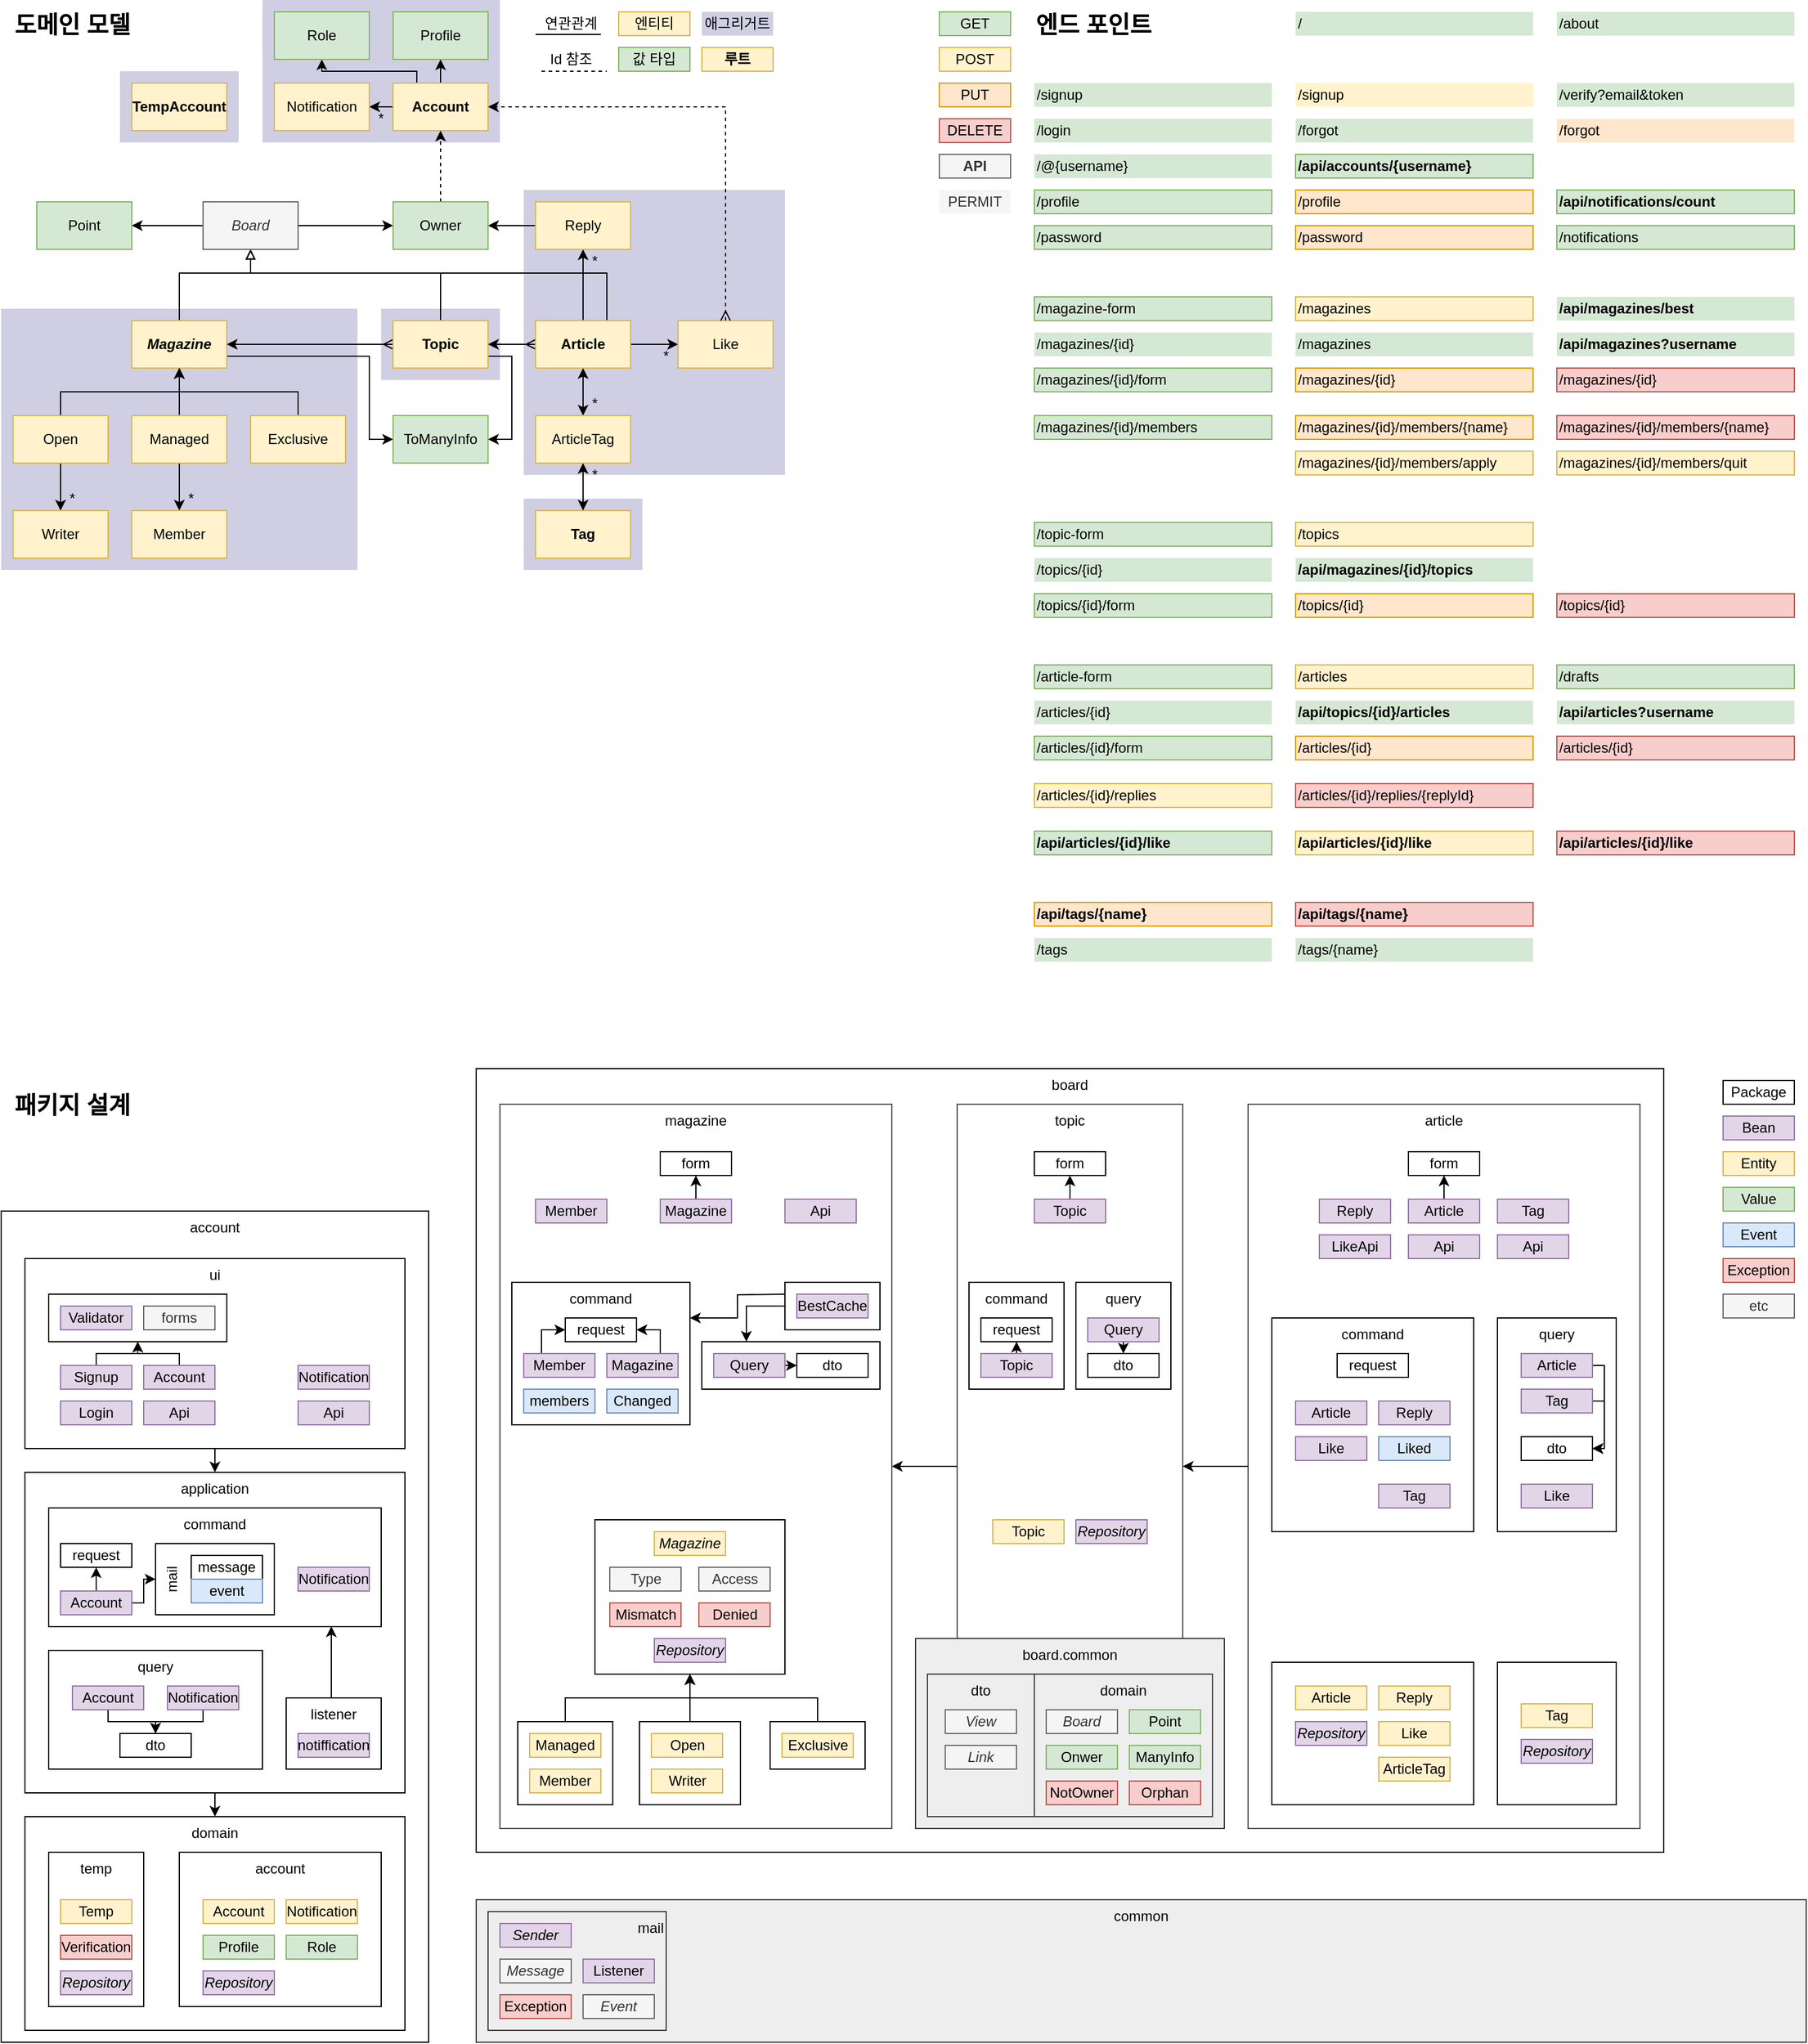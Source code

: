 <mxfile version="13.9.9" type="device"><diagram id="ZZNJzAvCKGJNHufnDKFV" name="Page-1"><mxGraphModel dx="1422" dy="825" grid="1" gridSize="10" guides="1" tooltips="1" connect="1" arrows="1" fold="1" page="1" pageScale="1" pageWidth="1600" pageHeight="900" math="0" shadow="0"><root><mxCell id="0"/><mxCell id="1" parent="0"/><mxCell id="ehzZO6j8kM4KwqVArTPe-61" value="" style="rounded=0;whiteSpace=wrap;html=1;horizontal=1;verticalAlign=top;strokeColor=none;" parent="1" vertex="1"><mxGeometry x="900" y="40" width="660" height="820" as="geometry"/></mxCell><mxCell id="pK3plaUY-_CS5rjRikKl-194" value="" style="rounded=0;whiteSpace=wrap;html=1;horizontal=1;verticalAlign=top;fillColor=#d0cee2;strokeColor=none;" parent="1" vertex="1"><mxGeometry x="260" y="40" width="200" height="120" as="geometry"/></mxCell><mxCell id="Lp5XusapAQbL7XT4OZvI-15" value="" style="rounded=0;whiteSpace=wrap;html=1;horizontal=1;verticalAlign=top;fillColor=#d0cee2;strokeColor=none;" parent="1" vertex="1"><mxGeometry x="480" y="460" width="100" height="60" as="geometry"/></mxCell><mxCell id="Lp5XusapAQbL7XT4OZvI-11" value="" style="rounded=0;whiteSpace=wrap;html=1;horizontal=1;verticalAlign=top;fillColor=#d0cee2;strokeColor=none;" parent="1" vertex="1"><mxGeometry x="480" y="200" width="220" height="240" as="geometry"/></mxCell><mxCell id="Lp5XusapAQbL7XT4OZvI-10" value="" style="rounded=0;whiteSpace=wrap;html=1;horizontal=1;verticalAlign=top;fillColor=#d0cee2;strokeColor=none;" parent="1" vertex="1"><mxGeometry x="360" y="300" width="100" height="60" as="geometry"/></mxCell><mxCell id="pK3plaUY-_CS5rjRikKl-26" value="board" style="rounded=0;whiteSpace=wrap;html=1;horizontal=1;verticalAlign=top;align=center;spacingLeft=0;" parent="1" vertex="1"><mxGeometry x="440" y="940" width="1000" height="660" as="geometry"/></mxCell><mxCell id="Lp5XusapAQbL7XT4OZvI-89" style="edgeStyle=orthogonalEdgeStyle;rounded=0;orthogonalLoop=1;jettySize=auto;html=1;exitX=0;exitY=0.5;exitDx=0;exitDy=0;entryX=1;entryY=0.5;entryDx=0;entryDy=0;startArrow=none;startFill=0;" parent="1" source="pK3plaUY-_CS5rjRikKl-41" target="pK3plaUY-_CS5rjRikKl-39" edge="1"><mxGeometry relative="1" as="geometry"/></mxCell><mxCell id="pK3plaUY-_CS5rjRikKl-41" value="topic" style="rounded=0;whiteSpace=wrap;html=1;horizontal=1;verticalAlign=top;opacity=70;" parent="1" vertex="1"><mxGeometry x="845" y="970" width="190" height="610" as="geometry"/></mxCell><mxCell id="pK3plaUY-_CS5rjRikKl-18" value="account" style="rounded=0;whiteSpace=wrap;html=1;horizontal=1;verticalAlign=top;" parent="1" vertex="1"><mxGeometry x="40" y="1060" width="360" height="700" as="geometry"/></mxCell><mxCell id="n-Appd4k0UnREagx-Lx7-6" value="application" style="rounded=0;whiteSpace=wrap;html=1;horizontal=1;verticalAlign=top;" parent="1" vertex="1"><mxGeometry x="60" y="1280" width="320" height="270" as="geometry"/></mxCell><mxCell id="5iCXmPPSmvp450GPV8Xc-37" value="query" style="rounded=0;whiteSpace=wrap;html=1;horizontal=1;verticalAlign=top;" parent="1" vertex="1"><mxGeometry x="80" y="1430" width="180" height="100" as="geometry"/></mxCell><mxCell id="5iCXmPPSmvp450GPV8Xc-36" style="edgeStyle=orthogonalEdgeStyle;rounded=0;orthogonalLoop=1;jettySize=auto;html=1;exitX=0.5;exitY=1;exitDx=0;exitDy=0;entryX=0.5;entryY=0;entryDx=0;entryDy=0;" parent="1" source="n-Appd4k0UnREagx-Lx7-6" target="pK3plaUY-_CS5rjRikKl-22" edge="1"><mxGeometry relative="1" as="geometry"/></mxCell><mxCell id="n-Appd4k0UnREagx-Lx7-7" value="command" style="rounded=0;whiteSpace=wrap;html=1;horizontal=1;verticalAlign=top;" parent="1" vertex="1"><mxGeometry x="80" y="1310" width="280" height="100" as="geometry"/></mxCell><mxCell id="Tngi1Fy2NmoNI1kwDpmV-29" value="" style="rounded=0;whiteSpace=wrap;html=1;horizontal=1;verticalAlign=top;fillColor=#d0cee2;strokeColor=none;" parent="1" vertex="1"><mxGeometry x="40" y="300" width="300" height="220" as="geometry"/></mxCell><mxCell id="pK3plaUY-_CS5rjRikKl-39" value="magazine" style="rounded=0;whiteSpace=wrap;html=1;horizontal=1;verticalAlign=top;opacity=70;" parent="1" vertex="1"><mxGeometry x="460" y="970" width="330" height="610" as="geometry"/></mxCell><mxCell id="pK3plaUY-_CS5rjRikKl-12" value="" style="rounded=0;whiteSpace=wrap;html=1;strokeColor=none;" parent="1" vertex="1"><mxGeometry x="1480" y="940" width="80" height="220" as="geometry"/></mxCell><mxCell id="bLUCcpAfqZSqvqKswfC0-164" style="edgeStyle=orthogonalEdgeStyle;rounded=0;orthogonalLoop=1;jettySize=auto;html=1;exitX=0.5;exitY=1;exitDx=0;exitDy=0;entryX=0.5;entryY=0;entryDx=0;entryDy=0;" parent="1" edge="1"><mxGeometry relative="1" as="geometry"><mxPoint x="690" y="165" as="sourcePoint"/></mxGeometry></mxCell><mxCell id="bLUCcpAfqZSqvqKswfC0-166" style="edgeStyle=orthogonalEdgeStyle;rounded=0;orthogonalLoop=1;jettySize=auto;html=1;exitX=0.5;exitY=1;exitDx=0;exitDy=0;entryX=0.5;entryY=0;entryDx=0;entryDy=0;" parent="1" edge="1"><mxGeometry relative="1" as="geometry"><mxPoint x="690" y="195" as="sourcePoint"/></mxGeometry></mxCell><mxCell id="pK3plaUY-_CS5rjRikKl-11" value="Bean" style="rounded=0;whiteSpace=wrap;html=1;strokeColor=#9673a6;fillColor=#e1d5e7;" parent="1" vertex="1"><mxGeometry x="1490" y="980" width="60" height="20" as="geometry"/></mxCell><mxCell id="pK3plaUY-_CS5rjRikKl-13" value="Exception" style="rounded=0;whiteSpace=wrap;html=1;strokeColor=#b85450;fillColor=#f8cecc;" parent="1" vertex="1"><mxGeometry x="1490" y="1100" width="60" height="20" as="geometry"/></mxCell><mxCell id="pK3plaUY-_CS5rjRikKl-14" value="Entity" style="rounded=0;whiteSpace=wrap;html=1;strokeColor=#d6b656;fillColor=#fff2cc;" parent="1" vertex="1"><mxGeometry x="1490" y="1010" width="60" height="20" as="geometry"/></mxCell><mxCell id="pK3plaUY-_CS5rjRikKl-15" value="Value" style="rounded=0;whiteSpace=wrap;html=1;strokeColor=#82b366;fillColor=#d5e8d4;" parent="1" vertex="1"><mxGeometry x="1490" y="1040" width="60" height="20" as="geometry"/></mxCell><mxCell id="pK3plaUY-_CS5rjRikKl-17" value="Event" style="rounded=0;whiteSpace=wrap;html=1;strokeColor=#6c8ebf;fillColor=#dae8fc;" parent="1" vertex="1"><mxGeometry x="1490" y="1070" width="60" height="20" as="geometry"/></mxCell><mxCell id="5iCXmPPSmvp450GPV8Xc-35" style="edgeStyle=orthogonalEdgeStyle;rounded=0;orthogonalLoop=1;jettySize=auto;html=1;exitX=0.5;exitY=1;exitDx=0;exitDy=0;entryX=0.5;entryY=0;entryDx=0;entryDy=0;" parent="1" source="pK3plaUY-_CS5rjRikKl-20" target="n-Appd4k0UnREagx-Lx7-6" edge="1"><mxGeometry relative="1" as="geometry"/></mxCell><mxCell id="pK3plaUY-_CS5rjRikKl-20" value="ui" style="rounded=0;whiteSpace=wrap;html=1;horizontal=1;verticalAlign=top;" parent="1" vertex="1"><mxGeometry x="60" y="1100" width="320" height="160" as="geometry"/></mxCell><mxCell id="pK3plaUY-_CS5rjRikKl-22" value="domain" style="rounded=0;whiteSpace=wrap;html=1;horizontal=1;verticalAlign=top;" parent="1" vertex="1"><mxGeometry x="60" y="1570" width="320" height="180" as="geometry"/></mxCell><mxCell id="Lp5XusapAQbL7XT4OZvI-90" style="edgeStyle=orthogonalEdgeStyle;rounded=0;orthogonalLoop=1;jettySize=auto;html=1;exitX=0;exitY=0.5;exitDx=0;exitDy=0;entryX=1;entryY=0.5;entryDx=0;entryDy=0;startArrow=none;startFill=0;" parent="1" source="pK3plaUY-_CS5rjRikKl-40" target="pK3plaUY-_CS5rjRikKl-41" edge="1"><mxGeometry relative="1" as="geometry"/></mxCell><mxCell id="pK3plaUY-_CS5rjRikKl-40" value="article" style="rounded=0;whiteSpace=wrap;html=1;horizontal=1;verticalAlign=top;opacity=70;" parent="1" vertex="1"><mxGeometry x="1090" y="970" width="330" height="610" as="geometry"/></mxCell><mxCell id="pK3plaUY-_CS5rjRikKl-42" value="board.common" style="rounded=0;whiteSpace=wrap;html=1;horizontal=1;verticalAlign=top;fillColor=#eeeeee;strokeColor=#36393d;" parent="1" vertex="1"><mxGeometry x="810" y="1420" width="260" height="160" as="geometry"/></mxCell><mxCell id="pK3plaUY-_CS5rjRikKl-45" value="Login" style="rounded=0;whiteSpace=wrap;html=1;strokeColor=#9673a6;fillColor=#e1d5e7;" parent="1" vertex="1"><mxGeometry x="90" y="1220" width="60" height="20" as="geometry"/></mxCell><mxCell id="Lp5XusapAQbL7XT4OZvI-24" style="edgeStyle=orthogonalEdgeStyle;rounded=0;orthogonalLoop=1;jettySize=auto;html=1;exitX=0.5;exitY=0;exitDx=0;exitDy=0;entryX=0.5;entryY=1;entryDx=0;entryDy=0;startArrow=none;startFill=0;" parent="1" source="pK3plaUY-_CS5rjRikKl-46" target="5iCXmPPSmvp450GPV8Xc-2" edge="1"><mxGeometry relative="1" as="geometry"><Array as="points"><mxPoint x="190" y="1180"/><mxPoint x="155" y="1180"/></Array></mxGeometry></mxCell><mxCell id="pK3plaUY-_CS5rjRikKl-46" value="Account" style="rounded=0;whiteSpace=wrap;html=1;strokeColor=#9673a6;fillColor=#e1d5e7;" parent="1" vertex="1"><mxGeometry x="160" y="1190" width="60" height="20" as="geometry"/></mxCell><mxCell id="5iCXmPPSmvp450GPV8Xc-10" style="edgeStyle=orthogonalEdgeStyle;rounded=0;orthogonalLoop=1;jettySize=auto;html=1;exitX=0.5;exitY=0;exitDx=0;exitDy=0;entryX=0.5;entryY=1;entryDx=0;entryDy=0;" parent="1" source="pK3plaUY-_CS5rjRikKl-51" target="5iCXmPPSmvp450GPV8Xc-5" edge="1"><mxGeometry relative="1" as="geometry"/></mxCell><mxCell id="Lp5XusapAQbL7XT4OZvI-49" style="edgeStyle=orthogonalEdgeStyle;rounded=0;orthogonalLoop=1;jettySize=auto;html=1;exitX=1;exitY=0.5;exitDx=0;exitDy=0;entryX=0;entryY=0.5;entryDx=0;entryDy=0;startArrow=none;startFill=0;" parent="1" source="pK3plaUY-_CS5rjRikKl-51" target="Lp5XusapAQbL7XT4OZvI-45" edge="1"><mxGeometry relative="1" as="geometry"><Array as="points"><mxPoint x="160" y="1390"/><mxPoint x="160" y="1370"/></Array></mxGeometry></mxCell><mxCell id="pK3plaUY-_CS5rjRikKl-51" value="Account" style="rounded=0;whiteSpace=wrap;html=1;strokeColor=#9673a6;fillColor=#e1d5e7;" parent="1" vertex="1"><mxGeometry x="90" y="1380" width="60" height="20" as="geometry"/></mxCell><mxCell id="pK3plaUY-_CS5rjRikKl-57" value="temp" style="rounded=0;whiteSpace=wrap;html=1;horizontal=1;verticalAlign=top;" parent="1" vertex="1"><mxGeometry x="80" y="1600" width="80" height="130" as="geometry"/></mxCell><mxCell id="pK3plaUY-_CS5rjRikKl-58" value="account" style="rounded=0;whiteSpace=wrap;html=1;horizontal=1;verticalAlign=top;" parent="1" vertex="1"><mxGeometry x="190" y="1600" width="170" height="130" as="geometry"/></mxCell><mxCell id="pK3plaUY-_CS5rjRikKl-59" value="Repository" style="rounded=0;whiteSpace=wrap;html=1;strokeColor=#9673a6;fillColor=#e1d5e7;fontStyle=2" parent="1" vertex="1"><mxGeometry x="90" y="1700" width="60" height="20" as="geometry"/></mxCell><mxCell id="pK3plaUY-_CS5rjRikKl-60" value="Temp" style="rounded=0;whiteSpace=wrap;html=1;strokeColor=#d6b656;fillColor=#fff2cc;" parent="1" vertex="1"><mxGeometry x="90" y="1640" width="60" height="20" as="geometry"/></mxCell><mxCell id="pK3plaUY-_CS5rjRikKl-61" value="Verification" style="rounded=0;whiteSpace=wrap;html=1;strokeColor=#b85450;fillColor=#f8cecc;" parent="1" vertex="1"><mxGeometry x="90" y="1670" width="60" height="20" as="geometry"/></mxCell><mxCell id="pK3plaUY-_CS5rjRikKl-64" value="Repository" style="rounded=0;whiteSpace=wrap;html=1;strokeColor=#9673a6;fillColor=#e1d5e7;fontStyle=2" parent="1" vertex="1"><mxGeometry x="210" y="1700" width="60" height="20" as="geometry"/></mxCell><mxCell id="pK3plaUY-_CS5rjRikKl-65" value="Account" style="rounded=0;whiteSpace=wrap;html=1;strokeColor=#d6b656;fillColor=#fff2cc;" parent="1" vertex="1"><mxGeometry x="210" y="1640" width="60" height="20" as="geometry"/></mxCell><mxCell id="pK3plaUY-_CS5rjRikKl-72" value="Role" style="rounded=0;whiteSpace=wrap;html=1;strokeColor=#82b366;fillColor=#d5e8d4;" parent="1" vertex="1"><mxGeometry x="280" y="1670" width="60" height="20" as="geometry"/></mxCell><mxCell id="pK3plaUY-_CS5rjRikKl-73" value="Profile" style="rounded=0;whiteSpace=wrap;html=1;strokeColor=#82b366;fillColor=#d5e8d4;" parent="1" vertex="1"><mxGeometry x="210" y="1670" width="60" height="20" as="geometry"/></mxCell><mxCell id="5iCXmPPSmvp450GPV8Xc-41" style="edgeStyle=orthogonalEdgeStyle;rounded=0;orthogonalLoop=1;jettySize=auto;html=1;exitX=0.5;exitY=0;exitDx=0;exitDy=0;entryX=0.5;entryY=1;entryDx=0;entryDy=0;" parent="1" source="pK3plaUY-_CS5rjRikKl-81" target="pK3plaUY-_CS5rjRikKl-85" edge="1"><mxGeometry relative="1" as="geometry"/></mxCell><mxCell id="pK3plaUY-_CS5rjRikKl-81" value="Magazine" style="rounded=0;whiteSpace=wrap;html=1;strokeColor=#9673a6;fillColor=#e1d5e7;" parent="1" vertex="1"><mxGeometry x="595" y="1050" width="60" height="20" as="geometry"/></mxCell><mxCell id="5iCXmPPSmvp450GPV8Xc-93" style="edgeStyle=orthogonalEdgeStyle;rounded=0;orthogonalLoop=1;jettySize=auto;html=1;exitX=0.5;exitY=0;exitDx=0;exitDy=0;entryX=0.5;entryY=1;entryDx=0;entryDy=0;" parent="1" source="pK3plaUY-_CS5rjRikKl-82" target="pK3plaUY-_CS5rjRikKl-86" edge="1"><mxGeometry relative="1" as="geometry"/></mxCell><mxCell id="pK3plaUY-_CS5rjRikKl-82" value="Topic" style="rounded=0;whiteSpace=wrap;html=1;strokeColor=#9673a6;fillColor=#e1d5e7;" parent="1" vertex="1"><mxGeometry x="910" y="1050" width="60" height="20" as="geometry"/></mxCell><mxCell id="5iCXmPPSmvp450GPV8Xc-94" style="edgeStyle=orthogonalEdgeStyle;rounded=0;orthogonalLoop=1;jettySize=auto;html=1;exitX=0.5;exitY=0;exitDx=0;exitDy=0;entryX=0.5;entryY=1;entryDx=0;entryDy=0;" parent="1" source="pK3plaUY-_CS5rjRikKl-83" target="pK3plaUY-_CS5rjRikKl-87" edge="1"><mxGeometry relative="1" as="geometry"/></mxCell><mxCell id="pK3plaUY-_CS5rjRikKl-83" value="Article" style="rounded=0;whiteSpace=wrap;html=1;strokeColor=#9673a6;fillColor=#e1d5e7;" parent="1" vertex="1"><mxGeometry x="1225" y="1050" width="60" height="20" as="geometry"/></mxCell><mxCell id="pK3plaUY-_CS5rjRikKl-84" value="Reply" style="rounded=0;whiteSpace=wrap;html=1;strokeColor=#9673a6;fillColor=#e1d5e7;" parent="1" vertex="1"><mxGeometry x="1150" y="1050" width="60" height="20" as="geometry"/></mxCell><mxCell id="pK3plaUY-_CS5rjRikKl-85" value="form" style="rounded=0;whiteSpace=wrap;html=1;" parent="1" vertex="1"><mxGeometry x="595" y="1010" width="60" height="20" as="geometry"/></mxCell><mxCell id="pK3plaUY-_CS5rjRikKl-86" value="form" style="rounded=0;whiteSpace=wrap;html=1;" parent="1" vertex="1"><mxGeometry x="910" y="1010" width="60" height="20" as="geometry"/></mxCell><mxCell id="pK3plaUY-_CS5rjRikKl-87" value="form" style="rounded=0;whiteSpace=wrap;html=1;" parent="1" vertex="1"><mxGeometry x="1225" y="1010" width="60" height="20" as="geometry"/></mxCell><mxCell id="pK3plaUY-_CS5rjRikKl-97" value="Topic" style="rounded=0;whiteSpace=wrap;html=1;strokeColor=#d6b656;fillColor=#fff2cc;" parent="1" vertex="1"><mxGeometry x="875" y="1320" width="60" height="20" as="geometry"/></mxCell><mxCell id="pK3plaUY-_CS5rjRikKl-102" value="Repository" style="rounded=0;whiteSpace=wrap;html=1;strokeColor=#9673a6;fillColor=#e1d5e7;fontStyle=2" parent="1" vertex="1"><mxGeometry x="945" y="1320" width="60" height="20" as="geometry"/></mxCell><mxCell id="Tngi1Fy2NmoNI1kwDpmV-25" style="edgeStyle=orthogonalEdgeStyle;rounded=0;orthogonalLoop=1;jettySize=auto;html=1;exitX=0.5;exitY=0;exitDx=0;exitDy=0;entryX=0.5;entryY=1;entryDx=0;entryDy=0;endArrow=block;endFill=0;" parent="1" source="pK3plaUY-_CS5rjRikKl-156" target="Tngi1Fy2NmoNI1kwDpmV-22" edge="1"><mxGeometry relative="1" as="geometry"><Array as="points"><mxPoint x="190" y="270"/><mxPoint x="250" y="270"/></Array></mxGeometry></mxCell><mxCell id="Lp5XusapAQbL7XT4OZvI-6" style="edgeStyle=orthogonalEdgeStyle;rounded=0;orthogonalLoop=1;jettySize=auto;html=1;exitX=1;exitY=0.75;exitDx=0;exitDy=0;entryX=0;entryY=0.5;entryDx=0;entryDy=0;startArrow=none;startFill=0;" parent="1" source="pK3plaUY-_CS5rjRikKl-156" target="w7T1JRzFDScQoqZ_-cZy-49" edge="1"><mxGeometry relative="1" as="geometry"><Array as="points"><mxPoint x="350" y="340"/><mxPoint x="350" y="410"/></Array></mxGeometry></mxCell><mxCell id="pK3plaUY-_CS5rjRikKl-156" value="Magazine" style="rounded=0;whiteSpace=wrap;html=1;strokeColor=#d6b656;fillColor=#fff2cc;fontStyle=3" parent="1" vertex="1"><mxGeometry x="150" y="310" width="80" height="40" as="geometry"/></mxCell><mxCell id="pK3plaUY-_CS5rjRikKl-162" style="edgeStyle=orthogonalEdgeStyle;rounded=0;orthogonalLoop=1;jettySize=auto;html=1;exitX=0;exitY=0.5;exitDx=0;exitDy=0;entryX=1;entryY=0.5;entryDx=0;entryDy=0;startArrow=ERmany;startFill=0;" parent="1" source="pK3plaUY-_CS5rjRikKl-157" target="pK3plaUY-_CS5rjRikKl-156" edge="1"><mxGeometry relative="1" as="geometry"/></mxCell><mxCell id="Tngi1Fy2NmoNI1kwDpmV-26" style="edgeStyle=orthogonalEdgeStyle;rounded=0;orthogonalLoop=1;jettySize=auto;html=1;exitX=0.5;exitY=0;exitDx=0;exitDy=0;entryX=0.5;entryY=1;entryDx=0;entryDy=0;endArrow=block;endFill=0;" parent="1" source="pK3plaUY-_CS5rjRikKl-157" target="Tngi1Fy2NmoNI1kwDpmV-22" edge="1"><mxGeometry relative="1" as="geometry"><Array as="points"><mxPoint x="410" y="270"/><mxPoint x="250" y="270"/></Array></mxGeometry></mxCell><mxCell id="Lp5XusapAQbL7XT4OZvI-7" style="edgeStyle=orthogonalEdgeStyle;rounded=0;orthogonalLoop=1;jettySize=auto;html=1;exitX=1;exitY=0.75;exitDx=0;exitDy=0;entryX=1;entryY=0.5;entryDx=0;entryDy=0;startArrow=none;startFill=0;" parent="1" source="pK3plaUY-_CS5rjRikKl-157" target="w7T1JRzFDScQoqZ_-cZy-49" edge="1"><mxGeometry relative="1" as="geometry"/></mxCell><mxCell id="pK3plaUY-_CS5rjRikKl-157" value="Topic" style="rounded=0;whiteSpace=wrap;html=1;strokeColor=#d6b656;fillColor=#fff2cc;fontStyle=1" parent="1" vertex="1"><mxGeometry x="370" y="310" width="80" height="40" as="geometry"/></mxCell><mxCell id="pK3plaUY-_CS5rjRikKl-164" style="edgeStyle=orthogonalEdgeStyle;rounded=0;orthogonalLoop=1;jettySize=auto;html=1;exitX=0;exitY=0.5;exitDx=0;exitDy=0;entryX=1;entryY=0.5;entryDx=0;entryDy=0;startArrow=ERmany;startFill=0;" parent="1" source="pK3plaUY-_CS5rjRikKl-158" target="pK3plaUY-_CS5rjRikKl-157" edge="1"><mxGeometry relative="1" as="geometry"/></mxCell><mxCell id="pK3plaUY-_CS5rjRikKl-186" style="edgeStyle=orthogonalEdgeStyle;rounded=0;orthogonalLoop=1;jettySize=auto;html=1;exitX=1;exitY=0.5;exitDx=0;exitDy=0;entryX=0;entryY=0.5;entryDx=0;entryDy=0;startArrow=none;startFill=0;" parent="1" source="pK3plaUY-_CS5rjRikKl-158" target="pK3plaUY-_CS5rjRikKl-159" edge="1"><mxGeometry relative="1" as="geometry"/></mxCell><mxCell id="Tngi1Fy2NmoNI1kwDpmV-27" style="edgeStyle=orthogonalEdgeStyle;rounded=0;orthogonalLoop=1;jettySize=auto;html=1;exitX=0.25;exitY=0;exitDx=0;exitDy=0;entryX=0.5;entryY=1;entryDx=0;entryDy=0;endArrow=block;endFill=0;" parent="1" source="pK3plaUY-_CS5rjRikKl-158" target="Tngi1Fy2NmoNI1kwDpmV-22" edge="1"><mxGeometry relative="1" as="geometry"><Array as="points"><mxPoint x="550" y="270"/><mxPoint x="250" y="270"/></Array></mxGeometry></mxCell><mxCell id="Lp5XusapAQbL7XT4OZvI-1" style="edgeStyle=orthogonalEdgeStyle;rounded=0;orthogonalLoop=1;jettySize=auto;html=1;exitX=0.5;exitY=0;exitDx=0;exitDy=0;entryX=0.5;entryY=1;entryDx=0;entryDy=0;" parent="1" source="pK3plaUY-_CS5rjRikKl-158" target="pK3plaUY-_CS5rjRikKl-171" edge="1"><mxGeometry relative="1" as="geometry"/></mxCell><mxCell id="Lp5XusapAQbL7XT4OZvI-13" style="edgeStyle=orthogonalEdgeStyle;rounded=0;orthogonalLoop=1;jettySize=auto;html=1;exitX=0.5;exitY=1;exitDx=0;exitDy=0;entryX=0.5;entryY=0;entryDx=0;entryDy=0;startArrow=classic;startFill=1;" parent="1" source="pK3plaUY-_CS5rjRikKl-158" target="pK3plaUY-_CS5rjRikKl-174" edge="1"><mxGeometry relative="1" as="geometry"/></mxCell><mxCell id="pK3plaUY-_CS5rjRikKl-158" value="Article" style="rounded=0;whiteSpace=wrap;html=1;strokeColor=#d6b656;fillColor=#fff2cc;fontStyle=1" parent="1" vertex="1"><mxGeometry x="490" y="310" width="80" height="40" as="geometry"/></mxCell><mxCell id="pK3plaUY-_CS5rjRikKl-159" value="Like" style="rounded=0;whiteSpace=wrap;html=1;strokeColor=#d6b656;fillColor=#fff2cc;" parent="1" vertex="1"><mxGeometry x="610" y="310" width="80" height="40" as="geometry"/></mxCell><mxCell id="w7T1JRzFDScQoqZ_-cZy-60" style="edgeStyle=orthogonalEdgeStyle;rounded=0;orthogonalLoop=1;jettySize=auto;html=1;exitX=0.5;exitY=0;exitDx=0;exitDy=0;entryX=0.5;entryY=1;entryDx=0;entryDy=0;startArrow=none;startFill=0;endArrow=classic;endFill=1;" parent="1" source="pK3plaUY-_CS5rjRikKl-166" target="w7T1JRzFDScQoqZ_-cZy-46" edge="1"><mxGeometry relative="1" as="geometry"/></mxCell><mxCell id="Lp5XusapAQbL7XT4OZvI-17" style="edgeStyle=orthogonalEdgeStyle;rounded=0;orthogonalLoop=1;jettySize=auto;html=1;exitX=0;exitY=0.5;exitDx=0;exitDy=0;entryX=1;entryY=0.5;entryDx=0;entryDy=0;startArrow=none;startFill=0;" parent="1" source="pK3plaUY-_CS5rjRikKl-166" target="pK3plaUY-_CS5rjRikKl-170" edge="1"><mxGeometry relative="1" as="geometry"/></mxCell><mxCell id="Lp5XusapAQbL7XT4OZvI-20" style="edgeStyle=orthogonalEdgeStyle;rounded=0;orthogonalLoop=1;jettySize=auto;html=1;exitX=0.25;exitY=0;exitDx=0;exitDy=0;entryX=0.5;entryY=1;entryDx=0;entryDy=0;startArrow=none;startFill=0;" parent="1" source="pK3plaUY-_CS5rjRikKl-166" target="Lp5XusapAQbL7XT4OZvI-19" edge="1"><mxGeometry relative="1" as="geometry"><Array as="points"><mxPoint x="390" y="100"/><mxPoint x="310" y="100"/></Array></mxGeometry></mxCell><mxCell id="pK3plaUY-_CS5rjRikKl-166" value="Account" style="rounded=0;whiteSpace=wrap;html=1;strokeColor=#d6b656;fillColor=#fff2cc;fontStyle=1" parent="1" vertex="1"><mxGeometry x="370" y="110" width="80" height="40" as="geometry"/></mxCell><mxCell id="pK3plaUY-_CS5rjRikKl-170" value="Notification" style="rounded=0;whiteSpace=wrap;html=1;strokeColor=#d6b656;fillColor=#fff2cc;fontStyle=0" parent="1" vertex="1"><mxGeometry x="270" y="110" width="80" height="40" as="geometry"/></mxCell><mxCell id="pK3plaUY-_CS5rjRikKl-190" style="edgeStyle=orthogonalEdgeStyle;rounded=0;orthogonalLoop=1;jettySize=auto;html=1;exitX=0.5;exitY=0;exitDx=0;exitDy=0;startArrow=ERmany;startFill=0;entryX=1;entryY=0.5;entryDx=0;entryDy=0;dashed=1;" parent="1" source="pK3plaUY-_CS5rjRikKl-159" target="pK3plaUY-_CS5rjRikKl-166" edge="1"><mxGeometry relative="1" as="geometry"><mxPoint x="510" y="130.353" as="targetPoint"/></mxGeometry></mxCell><mxCell id="Lp5XusapAQbL7XT4OZvI-12" style="edgeStyle=orthogonalEdgeStyle;rounded=0;orthogonalLoop=1;jettySize=auto;html=1;exitX=0;exitY=0.5;exitDx=0;exitDy=0;entryX=1;entryY=0.5;entryDx=0;entryDy=0;startArrow=none;startFill=0;" parent="1" source="pK3plaUY-_CS5rjRikKl-171" target="Tngi1Fy2NmoNI1kwDpmV-23" edge="1"><mxGeometry relative="1" as="geometry"/></mxCell><mxCell id="pK3plaUY-_CS5rjRikKl-171" value="Reply" style="rounded=0;whiteSpace=wrap;html=1;strokeColor=#d6b656;fillColor=#fff2cc;fontStyle=0" parent="1" vertex="1"><mxGeometry x="490" y="210" width="80" height="40" as="geometry"/></mxCell><mxCell id="pK3plaUY-_CS5rjRikKl-172" value="Tag" style="rounded=0;whiteSpace=wrap;html=1;strokeColor=#d6b656;fillColor=#fff2cc;fontStyle=1" parent="1" vertex="1"><mxGeometry x="490" y="470" width="80" height="40" as="geometry"/></mxCell><mxCell id="Lp5XusapAQbL7XT4OZvI-14" style="edgeStyle=orthogonalEdgeStyle;rounded=0;orthogonalLoop=1;jettySize=auto;html=1;exitX=0.5;exitY=1;exitDx=0;exitDy=0;entryX=0.5;entryY=0;entryDx=0;entryDy=0;startArrow=classic;startFill=1;" parent="1" source="pK3plaUY-_CS5rjRikKl-174" target="pK3plaUY-_CS5rjRikKl-172" edge="1"><mxGeometry relative="1" as="geometry"/></mxCell><mxCell id="pK3plaUY-_CS5rjRikKl-174" value="ArticleTag" style="rounded=0;whiteSpace=wrap;html=1;strokeColor=#d6b656;fillColor=#fff2cc;" parent="1" vertex="1"><mxGeometry x="490" y="390" width="80" height="40" as="geometry"/></mxCell><mxCell id="pK3plaUY-_CS5rjRikKl-203" value="" style="rounded=0;whiteSpace=wrap;html=1;horizontal=1;verticalAlign=top;strokeColor=none;" parent="1" vertex="1"><mxGeometry x="480" y="40" width="220" height="70" as="geometry"/></mxCell><mxCell id="pK3plaUY-_CS5rjRikKl-206" value="연관관계" style="rounded=0;whiteSpace=wrap;html=1;strokeColor=none;" parent="1" vertex="1"><mxGeometry x="490" y="50" width="60" height="20" as="geometry"/></mxCell><mxCell id="pK3plaUY-_CS5rjRikKl-207" value="Id 참조" style="rounded=0;whiteSpace=wrap;html=1;dashed=1;strokeColor=none;fillColor=none;" parent="1" vertex="1"><mxGeometry x="490" y="80" width="60" height="20" as="geometry"/></mxCell><mxCell id="pK3plaUY-_CS5rjRikKl-209" value="값 타입" style="rounded=0;whiteSpace=wrap;html=1;fontStyle=0;fillColor=#d5e8d4;strokeColor=#82b366;" parent="1" vertex="1"><mxGeometry x="560" y="80" width="60" height="20" as="geometry"/></mxCell><mxCell id="Lp5XusapAQbL7XT4OZvI-23" style="edgeStyle=orthogonalEdgeStyle;rounded=0;orthogonalLoop=1;jettySize=auto;html=1;exitX=0.5;exitY=0;exitDx=0;exitDy=0;entryX=0.5;entryY=1;entryDx=0;entryDy=0;startArrow=none;startFill=0;" parent="1" source="n-Appd4k0UnREagx-Lx7-1" target="5iCXmPPSmvp450GPV8Xc-2" edge="1"><mxGeometry relative="1" as="geometry"><Array as="points"><mxPoint x="120" y="1180"/><mxPoint x="155" y="1180"/></Array></mxGeometry></mxCell><mxCell id="n-Appd4k0UnREagx-Lx7-1" value="Signup" style="rounded=0;whiteSpace=wrap;html=1;strokeColor=#9673a6;fillColor=#e1d5e7;" parent="1" vertex="1"><mxGeometry x="90" y="1190" width="60" height="20" as="geometry"/></mxCell><mxCell id="n-Appd4k0UnREagx-Lx7-2" value="Api" style="rounded=0;whiteSpace=wrap;html=1;strokeColor=#9673a6;fillColor=#e1d5e7;" parent="1" vertex="1"><mxGeometry x="160" y="1220" width="60" height="20" as="geometry"/></mxCell><mxCell id="n-Appd4k0UnREagx-Lx7-8" value="엔티티" style="rounded=0;whiteSpace=wrap;html=1;fontStyle=0;fillColor=#fff2cc;strokeColor=#d6b656;" parent="1" vertex="1"><mxGeometry x="560" y="50" width="60" height="20" as="geometry"/></mxCell><mxCell id="-p5i-w1jWa-K4ddAnB04-5" value="" style="rounded=0;whiteSpace=wrap;html=1;horizontal=1;verticalAlign=top;strokeColor=none;" parent="1" vertex="1"><mxGeometry x="820" y="40" width="80" height="190" as="geometry"/></mxCell><mxCell id="-p5i-w1jWa-K4ddAnB04-6" value="GET" style="rounded=0;whiteSpace=wrap;html=1;fillColor=#d5e8d4;strokeColor=#82b366;" parent="1" vertex="1"><mxGeometry x="830" y="50" width="60" height="20" as="geometry"/></mxCell><mxCell id="-p5i-w1jWa-K4ddAnB04-7" value="POST" style="rounded=0;whiteSpace=wrap;html=1;fillColor=#fff2cc;strokeColor=#d6b656;" parent="1" vertex="1"><mxGeometry x="830" y="80" width="60" height="20" as="geometry"/></mxCell><mxCell id="-p5i-w1jWa-K4ddAnB04-8" value="PUT" style="rounded=0;whiteSpace=wrap;html=1;fontStyle=0;fillColor=#ffe6cc;strokeColor=#d79b00;" parent="1" vertex="1"><mxGeometry x="830" y="110" width="60" height="20" as="geometry"/></mxCell><mxCell id="-p5i-w1jWa-K4ddAnB04-9" value="API" style="rounded=0;whiteSpace=wrap;html=1;fontStyle=1;fillColor=#f5f5f5;strokeColor=#666666;fontColor=#333333;" parent="1" vertex="1"><mxGeometry x="830" y="170" width="60" height="20" as="geometry"/></mxCell><mxCell id="-p5i-w1jWa-K4ddAnB04-10" value="DELETE" style="rounded=0;whiteSpace=wrap;html=1;fontStyle=0;fillColor=#f8cecc;strokeColor=#b85450;" parent="1" vertex="1"><mxGeometry x="830" y="140" width="60" height="20" as="geometry"/></mxCell><mxCell id="Tngi1Fy2NmoNI1kwDpmV-1" value="Package" style="rounded=0;whiteSpace=wrap;html=1;" parent="1" vertex="1"><mxGeometry x="1490" y="950" width="60" height="20" as="geometry"/></mxCell><mxCell id="Tngi1Fy2NmoNI1kwDpmV-2" value="etc" style="rounded=0;whiteSpace=wrap;html=1;strokeColor=#666666;fillColor=#f5f5f5;fontColor=#333333;" parent="1" vertex="1"><mxGeometry x="1490" y="1130" width="60" height="20" as="geometry"/></mxCell><mxCell id="Tngi1Fy2NmoNI1kwDpmV-24" style="edgeStyle=orthogonalEdgeStyle;rounded=0;orthogonalLoop=1;jettySize=auto;html=1;exitX=1;exitY=0.5;exitDx=0;exitDy=0;entryX=0;entryY=0.5;entryDx=0;entryDy=0;" parent="1" source="Tngi1Fy2NmoNI1kwDpmV-22" target="Tngi1Fy2NmoNI1kwDpmV-23" edge="1"><mxGeometry relative="1" as="geometry"/></mxCell><mxCell id="w7T1JRzFDScQoqZ_-cZy-41" style="edgeStyle=orthogonalEdgeStyle;rounded=0;orthogonalLoop=1;jettySize=auto;html=1;exitX=0;exitY=0.5;exitDx=0;exitDy=0;entryX=1;entryY=0.5;entryDx=0;entryDy=0;startArrow=none;startFill=0;endArrow=classic;endFill=1;" parent="1" source="Tngi1Fy2NmoNI1kwDpmV-22" target="w7T1JRzFDScQoqZ_-cZy-40" edge="1"><mxGeometry relative="1" as="geometry"/></mxCell><mxCell id="Tngi1Fy2NmoNI1kwDpmV-22" value="Board" style="rounded=0;whiteSpace=wrap;html=1;strokeColor=#666666;fillColor=#f5f5f5;fontStyle=2;fontColor=#333333;" parent="1" vertex="1"><mxGeometry x="210" y="210" width="80" height="40" as="geometry"/></mxCell><mxCell id="Tngi1Fy2NmoNI1kwDpmV-28" style="edgeStyle=orthogonalEdgeStyle;rounded=0;orthogonalLoop=1;jettySize=auto;html=1;exitX=0.5;exitY=0;exitDx=0;exitDy=0;endArrow=classic;endFill=1;dashed=1;" parent="1" source="Tngi1Fy2NmoNI1kwDpmV-23" target="pK3plaUY-_CS5rjRikKl-166" edge="1"><mxGeometry relative="1" as="geometry"/></mxCell><mxCell id="Tngi1Fy2NmoNI1kwDpmV-23" value="Owner" style="rounded=0;whiteSpace=wrap;html=1;strokeColor=#82b366;fillColor=#d5e8d4;fontStyle=0" parent="1" vertex="1"><mxGeometry x="370" y="210" width="80" height="40" as="geometry"/></mxCell><mxCell id="Tngi1Fy2NmoNI1kwDpmV-32" value="*" style="rounded=0;whiteSpace=wrap;html=1;dashed=1;strokeColor=none;fillColor=none;" parent="1" vertex="1"><mxGeometry x="590" y="330" width="20" height="20" as="geometry"/></mxCell><mxCell id="Tngi1Fy2NmoNI1kwDpmV-33" value="*" style="rounded=0;whiteSpace=wrap;html=1;dashed=1;strokeColor=none;fillColor=none;" parent="1" vertex="1"><mxGeometry x="90" y="450" width="20" height="20" as="geometry"/></mxCell><mxCell id="Tngi1Fy2NmoNI1kwDpmV-36" value="" style="endArrow=none;html=1;dashed=1;" parent="1" edge="1"><mxGeometry width="50" height="50" relative="1" as="geometry"><mxPoint x="495" y="100" as="sourcePoint"/><mxPoint x="550" y="100" as="targetPoint"/></mxGeometry></mxCell><mxCell id="Tngi1Fy2NmoNI1kwDpmV-37" value="" style="endArrow=none;html=1;" parent="1" edge="1"><mxGeometry width="50" height="50" relative="1" as="geometry"><mxPoint x="490" y="69" as="sourcePoint"/><mxPoint x="545" y="69" as="targetPoint"/></mxGeometry></mxCell><mxCell id="Tngi1Fy2NmoNI1kwDpmV-39" value="Api" style="rounded=0;whiteSpace=wrap;html=1;strokeColor=#9673a6;fillColor=#e1d5e7;" parent="1" vertex="1"><mxGeometry x="1225" y="1080" width="60" height="20" as="geometry"/></mxCell><mxCell id="Tngi1Fy2NmoNI1kwDpmV-40" value="Api" style="rounded=0;whiteSpace=wrap;html=1;strokeColor=#9673a6;fillColor=#e1d5e7;" parent="1" vertex="1"><mxGeometry x="700" y="1050" width="60" height="20" as="geometry"/></mxCell><mxCell id="5iCXmPPSmvp450GPV8Xc-1" value="Member" style="rounded=0;whiteSpace=wrap;html=1;strokeColor=#9673a6;fillColor=#e1d5e7;" parent="1" vertex="1"><mxGeometry x="490" y="1050" width="60" height="20" as="geometry"/></mxCell><mxCell id="5iCXmPPSmvp450GPV8Xc-2" value="" style="rounded=0;whiteSpace=wrap;html=1;horizontal=0;verticalAlign=top;" parent="1" vertex="1"><mxGeometry x="80" y="1130" width="150" height="40" as="geometry"/></mxCell><mxCell id="pK3plaUY-_CS5rjRikKl-48" value="forms" style="rounded=0;whiteSpace=wrap;html=1;strokeColor=#666666;fillColor=#f5f5f5;fontColor=#333333;" parent="1" vertex="1"><mxGeometry x="160" y="1140" width="60" height="20" as="geometry"/></mxCell><mxCell id="pK3plaUY-_CS5rjRikKl-47" value="Validator" style="rounded=0;whiteSpace=wrap;html=1;strokeColor=#9673a6;fillColor=#e1d5e7;" parent="1" vertex="1"><mxGeometry x="90" y="1140" width="60" height="20" as="geometry"/></mxCell><mxCell id="5iCXmPPSmvp450GPV8Xc-5" value="request" style="rounded=0;whiteSpace=wrap;html=1;horizontal=1;verticalAlign=middle;" parent="1" vertex="1"><mxGeometry x="90" y="1340" width="60" height="20" as="geometry"/></mxCell><mxCell id="Lp5XusapAQbL7XT4OZvI-50" style="edgeStyle=orthogonalEdgeStyle;rounded=0;orthogonalLoop=1;jettySize=auto;html=1;exitX=0.5;exitY=1;exitDx=0;exitDy=0;entryX=0.5;entryY=0;entryDx=0;entryDy=0;startArrow=none;startFill=0;" parent="1" source="n-Appd4k0UnREagx-Lx7-3" target="5iCXmPPSmvp450GPV8Xc-33" edge="1"><mxGeometry relative="1" as="geometry"><Array as="points"><mxPoint x="210" y="1490"/><mxPoint x="170" y="1490"/></Array></mxGeometry></mxCell><mxCell id="n-Appd4k0UnREagx-Lx7-3" value="Notification" style="rounded=0;whiteSpace=wrap;html=1;strokeColor=#9673a6;fillColor=#e1d5e7;" parent="1" vertex="1"><mxGeometry x="180" y="1460" width="60" height="20" as="geometry"/></mxCell><mxCell id="5iCXmPPSmvp450GPV8Xc-33" value="dto" style="rounded=0;whiteSpace=wrap;html=1;horizontal=1;verticalAlign=middle;" parent="1" vertex="1"><mxGeometry x="140" y="1500" width="60" height="20" as="geometry"/></mxCell><mxCell id="5iCXmPPSmvp450GPV8Xc-52" value="command" style="rounded=0;whiteSpace=wrap;html=1;horizontal=1;verticalAlign=top;" parent="1" vertex="1"><mxGeometry x="470" y="1120" width="150" height="120" as="geometry"/></mxCell><mxCell id="5iCXmPPSmvp450GPV8Xc-53" value="" style="rounded=0;whiteSpace=wrap;html=1;horizontal=1;verticalAlign=top;" parent="1" vertex="1"><mxGeometry x="630" y="1170" width="150" height="40" as="geometry"/></mxCell><mxCell id="w7T1JRzFDScQoqZ_-cZy-5" style="edgeStyle=orthogonalEdgeStyle;rounded=0;orthogonalLoop=1;jettySize=auto;html=1;exitX=0.25;exitY=0;exitDx=0;exitDy=0;entryX=0;entryY=0.5;entryDx=0;entryDy=0;" parent="1" source="pK3plaUY-_CS5rjRikKl-89" target="5iCXmPPSmvp450GPV8Xc-82" edge="1"><mxGeometry relative="1" as="geometry"><Array as="points"><mxPoint x="495" y="1160"/></Array></mxGeometry></mxCell><mxCell id="pK3plaUY-_CS5rjRikKl-89" value="Member" style="rounded=0;whiteSpace=wrap;html=1;strokeColor=#9673a6;fillColor=#e1d5e7;" parent="1" vertex="1"><mxGeometry x="480" y="1180" width="60" height="20" as="geometry"/></mxCell><mxCell id="pK3plaUY-_CS5rjRikKl-93" value="dto" style="rounded=0;whiteSpace=wrap;html=1;" parent="1" vertex="1"><mxGeometry x="710" y="1180" width="60" height="20" as="geometry"/></mxCell><mxCell id="w7T1JRzFDScQoqZ_-cZy-8" style="edgeStyle=orthogonalEdgeStyle;rounded=0;orthogonalLoop=1;jettySize=auto;html=1;entryX=1;entryY=0.25;entryDx=0;entryDy=0;" parent="1" target="5iCXmPPSmvp450GPV8Xc-52" edge="1"><mxGeometry relative="1" as="geometry"><mxPoint x="700" y="1130" as="sourcePoint"/></mxGeometry></mxCell><mxCell id="w7T1JRzFDScQoqZ_-cZy-9" style="edgeStyle=orthogonalEdgeStyle;rounded=0;orthogonalLoop=1;jettySize=auto;html=1;exitX=0;exitY=0.5;exitDx=0;exitDy=0;entryX=0.25;entryY=0;entryDx=0;entryDy=0;" parent="1" source="5iCXmPPSmvp450GPV8Xc-54" target="5iCXmPPSmvp450GPV8Xc-53" edge="1"><mxGeometry relative="1" as="geometry"/></mxCell><mxCell id="5iCXmPPSmvp450GPV8Xc-54" value="" style="rounded=0;whiteSpace=wrap;html=1;horizontal=0;verticalAlign=top;" parent="1" vertex="1"><mxGeometry x="700" y="1120" width="80" height="40" as="geometry"/></mxCell><mxCell id="pK3plaUY-_CS5rjRikKl-88" value="BestCache" style="rounded=0;whiteSpace=wrap;html=1;strokeColor=#9673a6;fillColor=#e1d5e7;" parent="1" vertex="1"><mxGeometry x="710" y="1130" width="60" height="20" as="geometry"/></mxCell><mxCell id="w7T1JRzFDScQoqZ_-cZy-7" style="edgeStyle=orthogonalEdgeStyle;rounded=0;orthogonalLoop=1;jettySize=auto;html=1;exitX=1;exitY=0.5;exitDx=0;exitDy=0;entryX=0;entryY=0.5;entryDx=0;entryDy=0;" parent="1" source="5iCXmPPSmvp450GPV8Xc-72" target="pK3plaUY-_CS5rjRikKl-93" edge="1"><mxGeometry relative="1" as="geometry"/></mxCell><mxCell id="5iCXmPPSmvp450GPV8Xc-72" value="Query" style="rounded=0;whiteSpace=wrap;html=1;strokeColor=#9673a6;fillColor=#e1d5e7;" parent="1" vertex="1"><mxGeometry x="640" y="1180" width="60" height="20" as="geometry"/></mxCell><mxCell id="5iCXmPPSmvp450GPV8Xc-82" value="request" style="rounded=0;whiteSpace=wrap;html=1;" parent="1" vertex="1"><mxGeometry x="515" y="1150" width="60" height="20" as="geometry"/></mxCell><mxCell id="5iCXmPPSmvp450GPV8Xc-85" value="command" style="rounded=0;whiteSpace=wrap;html=1;horizontal=1;verticalAlign=top;" parent="1" vertex="1"><mxGeometry x="855" y="1120" width="80" height="90" as="geometry"/></mxCell><mxCell id="5iCXmPPSmvp450GPV8Xc-91" style="edgeStyle=orthogonalEdgeStyle;rounded=0;orthogonalLoop=1;jettySize=auto;html=1;exitX=0.5;exitY=0;exitDx=0;exitDy=0;entryX=0.5;entryY=1;entryDx=0;entryDy=0;" parent="1" source="pK3plaUY-_CS5rjRikKl-90" target="5iCXmPPSmvp450GPV8Xc-39" edge="1"><mxGeometry relative="1" as="geometry"/></mxCell><mxCell id="pK3plaUY-_CS5rjRikKl-90" value="Topic" style="rounded=0;whiteSpace=wrap;html=1;strokeColor=#9673a6;fillColor=#e1d5e7;" parent="1" vertex="1"><mxGeometry x="865" y="1180" width="60" height="20" as="geometry"/></mxCell><mxCell id="5iCXmPPSmvp450GPV8Xc-86" value="query" style="rounded=0;whiteSpace=wrap;html=1;horizontal=1;verticalAlign=top;" parent="1" vertex="1"><mxGeometry x="945" y="1120" width="80" height="90" as="geometry"/></mxCell><mxCell id="5iCXmPPSmvp450GPV8Xc-39" value="request" style="rounded=0;whiteSpace=wrap;html=1;" parent="1" vertex="1"><mxGeometry x="865" y="1150" width="60" height="20" as="geometry"/></mxCell><mxCell id="5iCXmPPSmvp450GPV8Xc-92" style="edgeStyle=orthogonalEdgeStyle;rounded=0;orthogonalLoop=1;jettySize=auto;html=1;exitX=0.5;exitY=1;exitDx=0;exitDy=0;entryX=0.5;entryY=0;entryDx=0;entryDy=0;" parent="1" source="5iCXmPPSmvp450GPV8Xc-89" target="5iCXmPPSmvp450GPV8Xc-90" edge="1"><mxGeometry relative="1" as="geometry"/></mxCell><mxCell id="5iCXmPPSmvp450GPV8Xc-89" value="Query" style="rounded=0;whiteSpace=wrap;html=1;strokeColor=#9673a6;fillColor=#e1d5e7;" parent="1" vertex="1"><mxGeometry x="955" y="1150" width="60" height="20" as="geometry"/></mxCell><mxCell id="5iCXmPPSmvp450GPV8Xc-90" value="dto" style="rounded=0;whiteSpace=wrap;html=1;" parent="1" vertex="1"><mxGeometry x="955" y="1180" width="60" height="20" as="geometry"/></mxCell><mxCell id="w7T1JRzFDScQoqZ_-cZy-6" style="edgeStyle=orthogonalEdgeStyle;rounded=0;orthogonalLoop=1;jettySize=auto;html=1;exitX=0.75;exitY=0;exitDx=0;exitDy=0;entryX=1;entryY=0.5;entryDx=0;entryDy=0;" parent="1" source="w7T1JRzFDScQoqZ_-cZy-3" target="5iCXmPPSmvp450GPV8Xc-82" edge="1"><mxGeometry relative="1" as="geometry"><Array as="points"><mxPoint x="595" y="1160"/></Array></mxGeometry></mxCell><mxCell id="w7T1JRzFDScQoqZ_-cZy-3" value="Magazine" style="rounded=0;whiteSpace=wrap;html=1;strokeColor=#9673a6;fillColor=#e1d5e7;" parent="1" vertex="1"><mxGeometry x="550" y="1180" width="60" height="20" as="geometry"/></mxCell><mxCell id="w7T1JRzFDScQoqZ_-cZy-40" value="Point" style="rounded=0;whiteSpace=wrap;html=1;strokeColor=#82b366;fillColor=#d5e8d4;fontStyle=0" parent="1" vertex="1"><mxGeometry x="70" y="210" width="80" height="40" as="geometry"/></mxCell><mxCell id="w7T1JRzFDScQoqZ_-cZy-51" style="edgeStyle=orthogonalEdgeStyle;rounded=0;orthogonalLoop=1;jettySize=auto;html=1;exitX=0.5;exitY=0;exitDx=0;exitDy=0;entryX=0.5;entryY=1;entryDx=0;entryDy=0;startArrow=none;startFill=0;endArrow=classic;endFill=1;" parent="1" source="w7T1JRzFDScQoqZ_-cZy-43" target="pK3plaUY-_CS5rjRikKl-156" edge="1"><mxGeometry relative="1" as="geometry"/></mxCell><mxCell id="w7T1JRzFDScQoqZ_-cZy-59" style="edgeStyle=orthogonalEdgeStyle;rounded=0;orthogonalLoop=1;jettySize=auto;html=1;exitX=0.5;exitY=1;exitDx=0;exitDy=0;entryX=0.5;entryY=0;entryDx=0;entryDy=0;startArrow=none;startFill=0;endArrow=classic;endFill=1;" parent="1" source="w7T1JRzFDScQoqZ_-cZy-43" target="w7T1JRzFDScQoqZ_-cZy-57" edge="1"><mxGeometry relative="1" as="geometry"/></mxCell><mxCell id="w7T1JRzFDScQoqZ_-cZy-43" value="Managed" style="rounded=0;whiteSpace=wrap;html=1;strokeColor=#d6b656;fillColor=#fff2cc;fontStyle=0" parent="1" vertex="1"><mxGeometry x="150" y="390" width="80" height="40" as="geometry"/></mxCell><mxCell id="w7T1JRzFDScQoqZ_-cZy-52" style="edgeStyle=orthogonalEdgeStyle;rounded=0;orthogonalLoop=1;jettySize=auto;html=1;exitX=0.5;exitY=0;exitDx=0;exitDy=0;entryX=0.5;entryY=1;entryDx=0;entryDy=0;startArrow=none;startFill=0;endArrow=classic;endFill=1;" parent="1" source="w7T1JRzFDScQoqZ_-cZy-44" target="pK3plaUY-_CS5rjRikKl-156" edge="1"><mxGeometry relative="1" as="geometry"><Array as="points"><mxPoint x="90" y="370"/><mxPoint x="190" y="370"/></Array></mxGeometry></mxCell><mxCell id="w7T1JRzFDScQoqZ_-cZy-56" style="edgeStyle=orthogonalEdgeStyle;rounded=0;orthogonalLoop=1;jettySize=auto;html=1;exitX=0.5;exitY=1;exitDx=0;exitDy=0;entryX=0.5;entryY=0;entryDx=0;entryDy=0;startArrow=none;startFill=0;endArrow=classic;endFill=1;" parent="1" source="w7T1JRzFDScQoqZ_-cZy-44" target="w7T1JRzFDScQoqZ_-cZy-55" edge="1"><mxGeometry relative="1" as="geometry"/></mxCell><mxCell id="w7T1JRzFDScQoqZ_-cZy-44" value="Open" style="rounded=0;whiteSpace=wrap;html=1;strokeColor=#d6b656;fillColor=#fff2cc;fontStyle=0" parent="1" vertex="1"><mxGeometry x="50" y="390" width="80" height="40" as="geometry"/></mxCell><mxCell id="w7T1JRzFDScQoqZ_-cZy-53" style="edgeStyle=orthogonalEdgeStyle;rounded=0;orthogonalLoop=1;jettySize=auto;html=1;exitX=0.5;exitY=0;exitDx=0;exitDy=0;entryX=0.5;entryY=1;entryDx=0;entryDy=0;startArrow=none;startFill=0;endArrow=classic;endFill=1;" parent="1" source="w7T1JRzFDScQoqZ_-cZy-45" target="pK3plaUY-_CS5rjRikKl-156" edge="1"><mxGeometry relative="1" as="geometry"/></mxCell><mxCell id="w7T1JRzFDScQoqZ_-cZy-45" value="Exclusive" style="rounded=0;whiteSpace=wrap;html=1;strokeColor=#d6b656;fillColor=#fff2cc;fontStyle=0" parent="1" vertex="1"><mxGeometry x="250" y="390" width="80" height="40" as="geometry"/></mxCell><mxCell id="w7T1JRzFDScQoqZ_-cZy-46" value="Profile" style="rounded=0;whiteSpace=wrap;html=1;strokeColor=#82b366;fillColor=#d5e8d4;fontStyle=0" parent="1" vertex="1"><mxGeometry x="370" y="50" width="80" height="40" as="geometry"/></mxCell><mxCell id="w7T1JRzFDScQoqZ_-cZy-49" value="ToManyInfo" style="rounded=0;whiteSpace=wrap;html=1;strokeColor=#82b366;fillColor=#d5e8d4;fontStyle=0" parent="1" vertex="1"><mxGeometry x="370" y="390" width="80" height="40" as="geometry"/></mxCell><mxCell id="w7T1JRzFDScQoqZ_-cZy-55" value="Writer" style="rounded=0;whiteSpace=wrap;html=1;strokeColor=#d6b656;fillColor=#fff2cc;fontStyle=0" parent="1" vertex="1"><mxGeometry x="50" y="470" width="80" height="40" as="geometry"/></mxCell><mxCell id="w7T1JRzFDScQoqZ_-cZy-57" value="Member" style="rounded=0;whiteSpace=wrap;html=1;strokeColor=#d6b656;fillColor=#fff2cc;fontStyle=0" parent="1" vertex="1"><mxGeometry x="150" y="470" width="80" height="40" as="geometry"/></mxCell><mxCell id="w7T1JRzFDScQoqZ_-cZy-58" value="*" style="rounded=0;whiteSpace=wrap;html=1;dashed=1;strokeColor=none;fillColor=none;" parent="1" vertex="1"><mxGeometry x="190" y="450" width="20" height="20" as="geometry"/></mxCell><mxCell id="w7T1JRzFDScQoqZ_-cZy-62" value="도메인 모델" style="rounded=0;whiteSpace=wrap;html=1;gradientColor=none;align=center;strokeColor=none;fontStyle=1;fontSize=20;fillColor=none;" parent="1" vertex="1"><mxGeometry x="40" y="40" width="120" height="40" as="geometry"/></mxCell><mxCell id="w7T1JRzFDScQoqZ_-cZy-63" value="엔드 포인트" style="rounded=0;whiteSpace=wrap;html=1;gradientColor=none;align=center;strokeColor=none;fontStyle=1;fontSize=20;fillColor=none;" parent="1" vertex="1"><mxGeometry x="900" y="40" width="120" height="40" as="geometry"/></mxCell><mxCell id="w7T1JRzFDScQoqZ_-cZy-64" value="PERMIT" style="rounded=0;whiteSpace=wrap;html=1;fontStyle=0;fillColor=#f5f5f5;fontColor=#333333;strokeColor=none;" parent="1" vertex="1"><mxGeometry x="830" y="200" width="60" height="20" as="geometry"/></mxCell><mxCell id="w7T1JRzFDScQoqZ_-cZy-65" value="패키지 설계" style="rounded=0;whiteSpace=wrap;html=1;gradientColor=none;align=center;strokeColor=none;fontStyle=1;fontSize=20;fillColor=none;horizontal=1;direction=west;rotation=0;" parent="1" vertex="1"><mxGeometry x="40" y="940" width="120" height="60" as="geometry"/></mxCell><mxCell id="w7T1JRzFDScQoqZ_-cZy-68" value="command" style="rounded=0;whiteSpace=wrap;html=1;horizontal=1;verticalAlign=top;" parent="1" vertex="1"><mxGeometry x="1110" y="1150" width="170" height="180" as="geometry"/></mxCell><mxCell id="w7T1JRzFDScQoqZ_-cZy-70" value="Article" style="rounded=0;whiteSpace=wrap;html=1;strokeColor=#9673a6;fillColor=#e1d5e7;" parent="1" vertex="1"><mxGeometry x="1130" y="1220" width="60" height="20" as="geometry"/></mxCell><mxCell id="w7T1JRzFDScQoqZ_-cZy-71" value="query" style="rounded=0;whiteSpace=wrap;html=1;horizontal=1;verticalAlign=top;" parent="1" vertex="1"><mxGeometry x="1300" y="1150" width="100" height="180" as="geometry"/></mxCell><mxCell id="w7T1JRzFDScQoqZ_-cZy-72" value="request" style="rounded=0;whiteSpace=wrap;html=1;" parent="1" vertex="1"><mxGeometry x="1165" y="1180" width="60" height="20" as="geometry"/></mxCell><mxCell id="w7T1JRzFDScQoqZ_-cZy-73" style="edgeStyle=orthogonalEdgeStyle;rounded=0;orthogonalLoop=1;jettySize=auto;html=1;exitX=1;exitY=0.5;exitDx=0;exitDy=0;entryX=1;entryY=0.5;entryDx=0;entryDy=0;" parent="1" source="w7T1JRzFDScQoqZ_-cZy-74" target="w7T1JRzFDScQoqZ_-cZy-75" edge="1"><mxGeometry relative="1" as="geometry"><Array as="points"><mxPoint x="1390" y="1220"/><mxPoint x="1390" y="1260"/></Array></mxGeometry></mxCell><mxCell id="w7T1JRzFDScQoqZ_-cZy-74" value="Tag" style="rounded=0;whiteSpace=wrap;html=1;strokeColor=#9673a6;fillColor=#e1d5e7;" parent="1" vertex="1"><mxGeometry x="1320" y="1210" width="60" height="20" as="geometry"/></mxCell><mxCell id="w7T1JRzFDScQoqZ_-cZy-75" value="dto" style="rounded=0;whiteSpace=wrap;html=1;" parent="1" vertex="1"><mxGeometry x="1320" y="1250" width="60" height="20" as="geometry"/></mxCell><mxCell id="w7T1JRzFDScQoqZ_-cZy-76" value="Reply" style="rounded=0;whiteSpace=wrap;html=1;strokeColor=#9673a6;fillColor=#e1d5e7;" parent="1" vertex="1"><mxGeometry x="1200" y="1220" width="60" height="20" as="geometry"/></mxCell><mxCell id="w7T1JRzFDScQoqZ_-cZy-80" value="domain" style="rounded=0;whiteSpace=wrap;html=1;horizontal=1;verticalAlign=top;fillColor=#eeeeee;strokeColor=#36393d;" parent="1" vertex="1"><mxGeometry x="910" y="1450" width="150" height="120" as="geometry"/></mxCell><mxCell id="Tngi1Fy2NmoNI1kwDpmV-3" value="Board" style="rounded=0;whiteSpace=wrap;html=1;strokeColor=#666666;fillColor=#f5f5f5;fontStyle=2;fontColor=#333333;" parent="1" vertex="1"><mxGeometry x="920" y="1480" width="60" height="20" as="geometry"/></mxCell><mxCell id="Tngi1Fy2NmoNI1kwDpmV-7" value="Point" style="rounded=0;whiteSpace=wrap;html=1;strokeColor=#82b366;fillColor=#d5e8d4;" parent="1" vertex="1"><mxGeometry x="990" y="1480" width="60" height="20" as="geometry"/></mxCell><mxCell id="Tngi1Fy2NmoNI1kwDpmV-8" value="NotOwner" style="rounded=0;whiteSpace=wrap;html=1;strokeColor=#b85450;fillColor=#f8cecc;" parent="1" vertex="1"><mxGeometry x="920" y="1540" width="60" height="20" as="geometry"/></mxCell><mxCell id="Tngi1Fy2NmoNI1kwDpmV-10" value="Orphan" style="rounded=0;whiteSpace=wrap;html=1;strokeColor=#b85450;fillColor=#f8cecc;" parent="1" vertex="1"><mxGeometry x="990" y="1540" width="60" height="20" as="geometry"/></mxCell><mxCell id="5iCXmPPSmvp450GPV8Xc-65" value="Onwer" style="rounded=0;whiteSpace=wrap;html=1;strokeColor=#82b366;fillColor=#d5e8d4;" parent="1" vertex="1"><mxGeometry x="920" y="1510" width="60" height="20" as="geometry"/></mxCell><mxCell id="w7T1JRzFDScQoqZ_-cZy-12" value="&lt;span style=&quot;font-style: normal&quot;&gt;ManyInfo&lt;/span&gt;" style="rounded=0;whiteSpace=wrap;html=1;strokeColor=#82b366;fillColor=#d5e8d4;fontStyle=2;" parent="1" vertex="1"><mxGeometry x="990" y="1510" width="60" height="20" as="geometry"/></mxCell><mxCell id="w7T1JRzFDScQoqZ_-cZy-81" value="dto" style="rounded=0;whiteSpace=wrap;html=1;horizontal=1;verticalAlign=top;fillColor=#eeeeee;strokeColor=#36393d;" parent="1" vertex="1"><mxGeometry x="820" y="1450" width="90" height="120" as="geometry"/></mxCell><mxCell id="w7T1JRzFDScQoqZ_-cZy-82" value="Link" style="rounded=0;whiteSpace=wrap;html=1;strokeColor=#666666;fillColor=#f5f5f5;fontStyle=2;fontColor=#333333;horizontal=1;" parent="1" vertex="1"><mxGeometry x="835" y="1510" width="60" height="20" as="geometry"/></mxCell><mxCell id="w7T1JRzFDScQoqZ_-cZy-83" value="View" style="rounded=0;whiteSpace=wrap;html=1;strokeColor=#666666;fillColor=#f5f5f5;fontStyle=2;fontColor=#333333;horizontal=1;" parent="1" vertex="1"><mxGeometry x="835" y="1480" width="60" height="20" as="geometry"/></mxCell><mxCell id="Lp5XusapAQbL7XT4OZvI-2" value="*" style="rounded=0;whiteSpace=wrap;html=1;dashed=1;strokeColor=none;fillColor=none;" parent="1" vertex="1"><mxGeometry x="530" y="250" width="20" height="20" as="geometry"/></mxCell><mxCell id="Lp5XusapAQbL7XT4OZvI-5" value="루트" style="rounded=0;whiteSpace=wrap;html=1;fontStyle=1;fillColor=#fff2cc;strokeColor=#d6b656;" parent="1" vertex="1"><mxGeometry x="630" y="80" width="60" height="20" as="geometry"/></mxCell><mxCell id="Lp5XusapAQbL7XT4OZvI-8" value="애그리거트" style="rounded=0;whiteSpace=wrap;html=1;fontStyle=0;fillColor=#d0cee2;strokeColor=none;" parent="1" vertex="1"><mxGeometry x="630" y="50" width="60" height="20" as="geometry"/></mxCell><mxCell id="Lp5XusapAQbL7XT4OZvI-16" value="" style="rounded=0;whiteSpace=wrap;html=1;horizontal=1;verticalAlign=top;fillColor=#d0cee2;strokeColor=none;" parent="1" vertex="1"><mxGeometry x="140" y="100" width="100" height="60" as="geometry"/></mxCell><mxCell id="w7T1JRzFDScQoqZ_-cZy-61" value="TempAccount" style="rounded=0;whiteSpace=wrap;html=1;strokeColor=#d6b656;fillColor=#fff2cc;fontStyle=1" parent="1" vertex="1"><mxGeometry x="150" y="110" width="80" height="40" as="geometry"/></mxCell><mxCell id="Lp5XusapAQbL7XT4OZvI-18" value="*" style="rounded=0;whiteSpace=wrap;html=1;dashed=1;strokeColor=none;fillColor=none;" parent="1" vertex="1"><mxGeometry x="350" y="130" width="20" height="20" as="geometry"/></mxCell><mxCell id="Lp5XusapAQbL7XT4OZvI-19" value="Role" style="rounded=0;whiteSpace=wrap;html=1;strokeColor=#82b366;fillColor=#d5e8d4;fontStyle=0" parent="1" vertex="1"><mxGeometry x="270" y="50" width="80" height="40" as="geometry"/></mxCell><mxCell id="Lp5XusapAQbL7XT4OZvI-21" value="*" style="rounded=0;whiteSpace=wrap;html=1;dashed=1;strokeColor=none;fillColor=none;" parent="1" vertex="1"><mxGeometry x="530" y="370" width="20" height="20" as="geometry"/></mxCell><mxCell id="Lp5XusapAQbL7XT4OZvI-22" value="*" style="rounded=0;whiteSpace=wrap;html=1;dashed=1;strokeColor=none;fillColor=none;" parent="1" vertex="1"><mxGeometry x="530" y="430" width="20" height="20" as="geometry"/></mxCell><mxCell id="Lp5XusapAQbL7XT4OZvI-25" value="Notification" style="rounded=0;whiteSpace=wrap;html=1;strokeColor=#9673a6;fillColor=#e1d5e7;" parent="1" vertex="1"><mxGeometry x="290" y="1190" width="60" height="20" as="geometry"/></mxCell><mxCell id="Lp5XusapAQbL7XT4OZvI-26" value="Api" style="rounded=0;whiteSpace=wrap;html=1;strokeColor=#9673a6;fillColor=#e1d5e7;" parent="1" vertex="1"><mxGeometry x="290" y="1220" width="60" height="20" as="geometry"/></mxCell><mxCell id="Lp5XusapAQbL7XT4OZvI-43" style="edgeStyle=orthogonalEdgeStyle;rounded=0;orthogonalLoop=1;jettySize=auto;html=1;exitX=0.5;exitY=1;exitDx=0;exitDy=0;entryX=0.5;entryY=0;entryDx=0;entryDy=0;startArrow=none;startFill=0;" parent="1" source="Lp5XusapAQbL7XT4OZvI-27" target="5iCXmPPSmvp450GPV8Xc-33" edge="1"><mxGeometry relative="1" as="geometry"><Array as="points"><mxPoint x="130" y="1490"/><mxPoint x="170" y="1490"/></Array></mxGeometry></mxCell><mxCell id="Lp5XusapAQbL7XT4OZvI-27" value="Account" style="rounded=0;whiteSpace=wrap;html=1;strokeColor=#9673a6;fillColor=#e1d5e7;" parent="1" vertex="1"><mxGeometry x="100" y="1460" width="60" height="20" as="geometry"/></mxCell><mxCell id="Lp5XusapAQbL7XT4OZvI-42" value="Notification" style="rounded=0;whiteSpace=wrap;html=1;strokeColor=#d6b656;fillColor=#fff2cc;" parent="1" vertex="1"><mxGeometry x="280" y="1640" width="60" height="20" as="geometry"/></mxCell><mxCell id="Lp5XusapAQbL7XT4OZvI-45" value="mail" style="rounded=0;whiteSpace=wrap;html=1;horizontal=0;verticalAlign=top;" parent="1" vertex="1"><mxGeometry x="170" y="1340" width="100" height="60" as="geometry"/></mxCell><mxCell id="Lp5XusapAQbL7XT4OZvI-47" value="message" style="rounded=0;whiteSpace=wrap;html=1;horizontal=1;verticalAlign=middle;" parent="1" vertex="1"><mxGeometry x="200" y="1350" width="60" height="20" as="geometry"/></mxCell><mxCell id="Lp5XusapAQbL7XT4OZvI-51" value="listener" style="rounded=0;whiteSpace=wrap;html=1;horizontal=1;verticalAlign=top;" parent="1" vertex="1"><mxGeometry x="280" y="1470" width="80" height="60" as="geometry"/></mxCell><mxCell id="Lp5XusapAQbL7XT4OZvI-53" style="edgeStyle=orthogonalEdgeStyle;rounded=0;orthogonalLoop=1;jettySize=auto;html=1;exitX=0.5;exitY=0;exitDx=0;exitDy=0;entryX=0.85;entryY=0.997;entryDx=0;entryDy=0;startArrow=none;startFill=0;entryPerimeter=0;" parent="1" source="Lp5XusapAQbL7XT4OZvI-51" target="n-Appd4k0UnREagx-Lx7-7" edge="1"><mxGeometry relative="1" as="geometry"><Array as="points"><mxPoint x="318" y="1470"/></Array></mxGeometry></mxCell><mxCell id="Lp5XusapAQbL7XT4OZvI-41" value="notiffication" style="rounded=0;whiteSpace=wrap;html=1;strokeColor=#9673a6;fillColor=#e1d5e7;" parent="1" vertex="1"><mxGeometry x="290" y="1500" width="60" height="20" as="geometry"/></mxCell><mxCell id="Lp5XusapAQbL7XT4OZvI-52" value="Notification" style="rounded=0;whiteSpace=wrap;html=1;strokeColor=#9673a6;fillColor=#e1d5e7;" parent="1" vertex="1"><mxGeometry x="290" y="1360" width="60" height="20" as="geometry"/></mxCell><mxCell id="Lp5XusapAQbL7XT4OZvI-55" value="" style="rounded=0;whiteSpace=wrap;html=1;horizontal=1;verticalAlign=top;" parent="1" vertex="1"><mxGeometry x="540" y="1320" width="160" height="130" as="geometry"/></mxCell><mxCell id="Lp5XusapAQbL7XT4OZvI-64" style="edgeStyle=orthogonalEdgeStyle;rounded=0;orthogonalLoop=1;jettySize=auto;html=1;exitX=0.5;exitY=0;exitDx=0;exitDy=0;entryX=0.5;entryY=1;entryDx=0;entryDy=0;startArrow=none;startFill=0;" parent="1" source="Lp5XusapAQbL7XT4OZvI-56" target="Lp5XusapAQbL7XT4OZvI-55" edge="1"><mxGeometry relative="1" as="geometry"><Array as="points"><mxPoint x="728" y="1470"/><mxPoint x="620" y="1470"/></Array></mxGeometry></mxCell><mxCell id="Lp5XusapAQbL7XT4OZvI-56" value="" style="rounded=0;whiteSpace=wrap;html=1;horizontal=1;verticalAlign=top;" parent="1" vertex="1"><mxGeometry x="687.5" y="1490" width="80" height="40" as="geometry"/></mxCell><mxCell id="Lp5XusapAQbL7XT4OZvI-63" style="edgeStyle=orthogonalEdgeStyle;rounded=0;orthogonalLoop=1;jettySize=auto;html=1;exitX=0.5;exitY=0;exitDx=0;exitDy=0;entryX=0.5;entryY=1;entryDx=0;entryDy=0;startArrow=none;startFill=0;" parent="1" source="Lp5XusapAQbL7XT4OZvI-57" target="Lp5XusapAQbL7XT4OZvI-55" edge="1"><mxGeometry relative="1" as="geometry"/></mxCell><mxCell id="Lp5XusapAQbL7XT4OZvI-57" value="" style="rounded=0;whiteSpace=wrap;html=1;horizontal=1;verticalAlign=top;" parent="1" vertex="1"><mxGeometry x="577.5" y="1490" width="85" height="70" as="geometry"/></mxCell><mxCell id="Lp5XusapAQbL7XT4OZvI-62" style="edgeStyle=orthogonalEdgeStyle;rounded=0;orthogonalLoop=1;jettySize=auto;html=1;exitX=0.5;exitY=0;exitDx=0;exitDy=0;entryX=0.5;entryY=1;entryDx=0;entryDy=0;startArrow=none;startFill=0;" parent="1" source="Lp5XusapAQbL7XT4OZvI-58" target="Lp5XusapAQbL7XT4OZvI-55" edge="1"><mxGeometry relative="1" as="geometry"><Array as="points"><mxPoint x="515" y="1470"/><mxPoint x="620" y="1470"/></Array></mxGeometry></mxCell><mxCell id="Lp5XusapAQbL7XT4OZvI-58" value="" style="rounded=0;whiteSpace=wrap;html=1;horizontal=1;verticalAlign=top;" parent="1" vertex="1"><mxGeometry x="475" y="1490" width="80" height="70" as="geometry"/></mxCell><mxCell id="pK3plaUY-_CS5rjRikKl-96" value="Magazine" style="rounded=0;whiteSpace=wrap;html=1;strokeColor=#d6b656;fillColor=#fff2cc;fontStyle=2" parent="1" vertex="1"><mxGeometry x="590" y="1330" width="60" height="20" as="geometry"/></mxCell><mxCell id="pK3plaUY-_CS5rjRikKl-101" value="Repository" style="rounded=0;whiteSpace=wrap;html=1;strokeColor=#9673a6;fillColor=#e1d5e7;fontStyle=2" parent="1" vertex="1"><mxGeometry x="590" y="1420" width="60" height="20" as="geometry"/></mxCell><mxCell id="pK3plaUY-_CS5rjRikKl-108" value="Denied" style="rounded=0;whiteSpace=wrap;html=1;strokeColor=#b85450;fillColor=#f8cecc;" parent="1" vertex="1"><mxGeometry x="627.5" y="1390" width="60" height="20" as="geometry"/></mxCell><mxCell id="5iCXmPPSmvp450GPV8Xc-44" value="Type" style="rounded=0;whiteSpace=wrap;html=1;strokeColor=#666666;fillColor=#f5f5f5;fontColor=#333333;" parent="1" vertex="1"><mxGeometry x="552.5" y="1360" width="60" height="20" as="geometry"/></mxCell><mxCell id="w7T1JRzFDScQoqZ_-cZy-2" value="Mismatch" style="rounded=0;whiteSpace=wrap;html=1;strokeColor=#b85450;fillColor=#f8cecc;" parent="1" vertex="1"><mxGeometry x="552.5" y="1390" width="60" height="20" as="geometry"/></mxCell><mxCell id="5iCXmPPSmvp450GPV8Xc-70" value="Changed" style="rounded=0;whiteSpace=wrap;html=1;strokeColor=#6c8ebf;fillColor=#dae8fc;horizontal=1;" parent="1" vertex="1"><mxGeometry x="550" y="1210" width="60" height="20" as="geometry"/></mxCell><mxCell id="w7T1JRzFDScQoqZ_-cZy-14" value="Access" style="rounded=0;whiteSpace=wrap;html=1;strokeColor=#666666;fillColor=#f5f5f5;fontColor=#333333;" parent="1" vertex="1"><mxGeometry x="627.5" y="1360" width="60" height="20" as="geometry"/></mxCell><mxCell id="5iCXmPPSmvp450GPV8Xc-42" value="Member" style="rounded=0;whiteSpace=wrap;html=1;strokeColor=#d6b656;fillColor=#fff2cc;" parent="1" vertex="1"><mxGeometry x="485" y="1530" width="60" height="20" as="geometry"/></mxCell><mxCell id="5iCXmPPSmvp450GPV8Xc-46" value="Managed" style="rounded=0;whiteSpace=wrap;html=1;strokeColor=#d6b656;fillColor=#fff2cc;" parent="1" vertex="1"><mxGeometry x="485" y="1500" width="60" height="20" as="geometry"/></mxCell><mxCell id="5iCXmPPSmvp450GPV8Xc-47" value="Exclusive" style="rounded=0;whiteSpace=wrap;html=1;strokeColor=#d6b656;fillColor=#fff2cc;horizontal=1;" parent="1" vertex="1"><mxGeometry x="697.5" y="1500" width="60" height="20" as="geometry"/></mxCell><mxCell id="5iCXmPPSmvp450GPV8Xc-43" value="Writer" style="rounded=0;whiteSpace=wrap;html=1;strokeColor=#d6b656;fillColor=#fff2cc;" parent="1" vertex="1"><mxGeometry x="587.5" y="1530" width="60" height="20" as="geometry"/></mxCell><mxCell id="5iCXmPPSmvp450GPV8Xc-45" value="Open" style="rounded=0;whiteSpace=wrap;html=1;strokeColor=#d6b656;fillColor=#fff2cc;" parent="1" vertex="1"><mxGeometry x="587.5" y="1500" width="60" height="20" as="geometry"/></mxCell><mxCell id="w7T1JRzFDScQoqZ_-cZy-20" value="members" style="rounded=0;whiteSpace=wrap;html=1;strokeColor=#6c8ebf;fillColor=#dae8fc;horizontal=1;" parent="1" vertex="1"><mxGeometry x="480" y="1210" width="60" height="20" as="geometry"/></mxCell><mxCell id="Lp5XusapAQbL7XT4OZvI-65" value="" style="rounded=0;whiteSpace=wrap;html=1;horizontal=1;verticalAlign=top;" parent="1" vertex="1"><mxGeometry x="1110" y="1440" width="170" height="120" as="geometry"/></mxCell><mxCell id="pK3plaUY-_CS5rjRikKl-98" value="Reply" style="rounded=0;whiteSpace=wrap;html=1;strokeColor=#d6b656;fillColor=#fff2cc;" parent="1" vertex="1"><mxGeometry x="1200" y="1460" width="60" height="20" as="geometry"/></mxCell><mxCell id="Lp5XusapAQbL7XT4OZvI-66" value="Article" style="rounded=0;whiteSpace=wrap;html=1;strokeColor=#d6b656;fillColor=#fff2cc;" parent="1" vertex="1"><mxGeometry x="1130" y="1460" width="60" height="20" as="geometry"/></mxCell><mxCell id="Lp5XusapAQbL7XT4OZvI-67" value="ArticleTag" style="rounded=0;whiteSpace=wrap;html=1;strokeColor=#d6b656;fillColor=#fff2cc;" parent="1" vertex="1"><mxGeometry x="1200" y="1520" width="60" height="20" as="geometry"/></mxCell><mxCell id="Lp5XusapAQbL7XT4OZvI-68" value="Like" style="rounded=0;whiteSpace=wrap;html=1;strokeColor=#d6b656;fillColor=#fff2cc;" parent="1" vertex="1"><mxGeometry x="1200" y="1490" width="60" height="20" as="geometry"/></mxCell><mxCell id="Lp5XusapAQbL7XT4OZvI-69" value="" style="rounded=0;whiteSpace=wrap;html=1;horizontal=1;verticalAlign=top;" parent="1" vertex="1"><mxGeometry x="1300" y="1440" width="100" height="120" as="geometry"/></mxCell><mxCell id="pK3plaUY-_CS5rjRikKl-100" value="Tag" style="rounded=0;whiteSpace=wrap;html=1;strokeColor=#d6b656;fillColor=#fff2cc;" parent="1" vertex="1"><mxGeometry x="1320" y="1475" width="60" height="20" as="geometry"/></mxCell><mxCell id="pK3plaUY-_CS5rjRikKl-103" value="Repository" style="rounded=0;whiteSpace=wrap;html=1;strokeColor=#9673a6;fillColor=#e1d5e7;fontStyle=2" parent="1" vertex="1"><mxGeometry x="1130" y="1490" width="60" height="20" as="geometry"/></mxCell><mxCell id="Lp5XusapAQbL7XT4OZvI-70" value="Repository" style="rounded=0;whiteSpace=wrap;html=1;strokeColor=#9673a6;fillColor=#e1d5e7;fontStyle=2" parent="1" vertex="1"><mxGeometry x="1320" y="1505" width="60" height="20" as="geometry"/></mxCell><mxCell id="Lp5XusapAQbL7XT4OZvI-73" style="edgeStyle=orthogonalEdgeStyle;rounded=0;orthogonalLoop=1;jettySize=auto;html=1;exitX=1;exitY=0.5;exitDx=0;exitDy=0;entryX=1;entryY=0.5;entryDx=0;entryDy=0;startArrow=none;startFill=0;" parent="1" source="Lp5XusapAQbL7XT4OZvI-71" target="w7T1JRzFDScQoqZ_-cZy-75" edge="1"><mxGeometry relative="1" as="geometry"><Array as="points"><mxPoint x="1390" y="1190"/><mxPoint x="1390" y="1260"/></Array></mxGeometry></mxCell><mxCell id="Lp5XusapAQbL7XT4OZvI-71" value="Article" style="rounded=0;whiteSpace=wrap;html=1;strokeColor=#9673a6;fillColor=#e1d5e7;" parent="1" vertex="1"><mxGeometry x="1320" y="1180" width="60" height="20" as="geometry"/></mxCell><mxCell id="Lp5XusapAQbL7XT4OZvI-72" value="Like" style="rounded=0;whiteSpace=wrap;html=1;strokeColor=#9673a6;fillColor=#e1d5e7;" parent="1" vertex="1"><mxGeometry x="1320" y="1290" width="60" height="20" as="geometry"/></mxCell><mxCell id="Lp5XusapAQbL7XT4OZvI-74" value="Liked" style="rounded=0;whiteSpace=wrap;html=1;strokeColor=#6c8ebf;fillColor=#dae8fc;horizontal=1;" parent="1" vertex="1"><mxGeometry x="1200" y="1250" width="60" height="20" as="geometry"/></mxCell><mxCell id="Lp5XusapAQbL7XT4OZvI-76" value="Tag" style="rounded=0;whiteSpace=wrap;html=1;strokeColor=#9673a6;fillColor=#e1d5e7;" parent="1" vertex="1"><mxGeometry x="1200" y="1290" width="60" height="20" as="geometry"/></mxCell><mxCell id="Lp5XusapAQbL7XT4OZvI-77" value="Like" style="rounded=0;whiteSpace=wrap;html=1;strokeColor=#9673a6;fillColor=#e1d5e7;" parent="1" vertex="1"><mxGeometry x="1130" y="1250" width="60" height="20" as="geometry"/></mxCell><mxCell id="Lp5XusapAQbL7XT4OZvI-78" value="Tag" style="rounded=0;whiteSpace=wrap;html=1;strokeColor=#9673a6;fillColor=#e1d5e7;" parent="1" vertex="1"><mxGeometry x="1300" y="1050" width="60" height="20" as="geometry"/></mxCell><mxCell id="Lp5XusapAQbL7XT4OZvI-79" value="Api" style="rounded=0;whiteSpace=wrap;html=1;strokeColor=#9673a6;fillColor=#e1d5e7;" parent="1" vertex="1"><mxGeometry x="1300" y="1080" width="60" height="20" as="geometry"/></mxCell><mxCell id="Lp5XusapAQbL7XT4OZvI-80" value="LikeApi" style="rounded=0;whiteSpace=wrap;html=1;strokeColor=#9673a6;fillColor=#e1d5e7;" parent="1" vertex="1"><mxGeometry x="1150" y="1080" width="60" height="20" as="geometry"/></mxCell><mxCell id="Lp5XusapAQbL7XT4OZvI-82" value="event" style="rounded=0;whiteSpace=wrap;html=1;strokeColor=#6c8ebf;fillColor=#dae8fc;horizontal=1;" parent="1" vertex="1"><mxGeometry x="200" y="1370" width="60" height="20" as="geometry"/></mxCell><mxCell id="Lp5XusapAQbL7XT4OZvI-84" value="common" style="rounded=0;whiteSpace=wrap;html=1;horizontal=1;verticalAlign=top;fillColor=#eeeeee;strokeColor=#36393d;" parent="1" vertex="1"><mxGeometry x="440" y="1640" width="1120" height="120" as="geometry"/></mxCell><mxCell id="Lp5XusapAQbL7XT4OZvI-85" value="mail" style="rounded=0;whiteSpace=wrap;html=1;horizontal=1;verticalAlign=top;fillColor=#eeeeee;strokeColor=#36393d;align=right;" parent="1" vertex="1"><mxGeometry x="450" y="1650" width="150" height="100" as="geometry"/></mxCell><mxCell id="Lp5XusapAQbL7XT4OZvI-38" value="Sender" style="rounded=0;whiteSpace=wrap;html=1;strokeColor=#9673a6;fillColor=#e1d5e7;fontStyle=2" parent="1" vertex="1"><mxGeometry x="460" y="1660" width="60" height="20" as="geometry"/></mxCell><mxCell id="Lp5XusapAQbL7XT4OZvI-39" value="Message" style="rounded=0;whiteSpace=wrap;html=1;strokeColor=#666666;fillColor=#f5f5f5;fontColor=#333333;fontStyle=2" parent="1" vertex="1"><mxGeometry x="460" y="1690" width="60" height="20" as="geometry"/></mxCell><mxCell id="Lp5XusapAQbL7XT4OZvI-40" value="Exception" style="rounded=0;whiteSpace=wrap;html=1;strokeColor=#b85450;fillColor=#f8cecc;" parent="1" vertex="1"><mxGeometry x="460" y="1720" width="60" height="20" as="geometry"/></mxCell><mxCell id="Lp5XusapAQbL7XT4OZvI-87" value="Event" style="rounded=0;whiteSpace=wrap;html=1;strokeColor=#666666;fillColor=#f5f5f5;fontColor=#333333;fontStyle=2" parent="1" vertex="1"><mxGeometry x="530" y="1720" width="60" height="20" as="geometry"/></mxCell><mxCell id="Lp5XusapAQbL7XT4OZvI-88" value="Listener" style="rounded=0;whiteSpace=wrap;html=1;strokeColor=#9673a6;fillColor=#e1d5e7;fontStyle=0" parent="1" vertex="1"><mxGeometry x="530" y="1690" width="60" height="20" as="geometry"/></mxCell><mxCell id="ehzZO6j8kM4KwqVArTPe-1" value="/@{username}" style="rounded=0;whiteSpace=wrap;html=1;fillColor=#d5e8d4;align=left;spacingLeft=0;strokeColor=none;" parent="1" vertex="1"><mxGeometry x="910" y="170" width="200" height="20" as="geometry"/></mxCell><mxCell id="ehzZO6j8kM4KwqVArTPe-2" value="/" style="rounded=0;whiteSpace=wrap;html=1;fillColor=#d5e8d4;align=left;spacingLeft=0;strokeColor=none;" parent="1" vertex="1"><mxGeometry x="1130" y="50" width="200" height="20" as="geometry"/></mxCell><mxCell id="ehzZO6j8kM4KwqVArTPe-3" value="/about" style="rounded=0;whiteSpace=wrap;html=1;fillColor=#d5e8d4;align=left;spacingLeft=0;strokeColor=none;" parent="1" vertex="1"><mxGeometry x="1350" y="50" width="200" height="20" as="geometry"/></mxCell><mxCell id="ehzZO6j8kM4KwqVArTPe-4" value="/api/accounts/{username}" style="rounded=0;whiteSpace=wrap;html=1;fillColor=#d5e8d4;strokeColor=#82b366;align=left;spacingLeft=0;fontStyle=1" parent="1" vertex="1"><mxGeometry x="1130" y="170" width="200" height="20" as="geometry"/></mxCell><mxCell id="ehzZO6j8kM4KwqVArTPe-5" value="/api/topics/{id}/articles" style="rounded=0;whiteSpace=wrap;html=1;fillColor=#d5e8d4;align=left;spacingLeft=0;fontStyle=1;strokeColor=none;" parent="1" vertex="1"><mxGeometry x="1130" y="630" width="200" height="20" as="geometry"/></mxCell><mxCell id="ehzZO6j8kM4KwqVArTPe-6" value="/api/articles?username" style="rounded=0;whiteSpace=wrap;html=1;fillColor=#d5e8d4;align=left;spacingLeft=0;fontStyle=1;strokeColor=none;" parent="1" vertex="1"><mxGeometry x="1350" y="630" width="200" height="20" as="geometry"/></mxCell><mxCell id="ehzZO6j8kM4KwqVArTPe-8" value="/api/tags/{name}" style="rounded=0;whiteSpace=wrap;html=1;fillColor=#ffe6cc;strokeColor=#d79b00;align=left;spacingLeft=0;fontStyle=1" parent="1" vertex="1"><mxGeometry x="910" y="800" width="200" height="20" as="geometry"/></mxCell><mxCell id="ehzZO6j8kM4KwqVArTPe-9" value="/api/tags/{name}" style="rounded=0;whiteSpace=wrap;html=1;fillColor=#f8cecc;strokeColor=#b85450;align=left;spacingLeft=0;fontStyle=1" parent="1" vertex="1"><mxGeometry x="1130" y="800" width="200" height="20" as="geometry"/></mxCell><mxCell id="ehzZO6j8kM4KwqVArTPe-10" value="/api/magazines/{id}/topics" style="rounded=0;whiteSpace=wrap;html=1;fillColor=#d5e8d4;align=left;spacingLeft=0;fontStyle=1;strokeColor=none;" parent="1" vertex="1"><mxGeometry x="1130" y="510" width="200" height="20" as="geometry"/></mxCell><mxCell id="ehzZO6j8kM4KwqVArTPe-12" value="/article-form" style="rounded=0;whiteSpace=wrap;html=1;fillColor=#d5e8d4;strokeColor=#82b366;align=left;spacingLeft=0;" parent="1" vertex="1"><mxGeometry x="910" y="600" width="200" height="20" as="geometry"/></mxCell><mxCell id="ehzZO6j8kM4KwqVArTPe-13" value="/articles" style="rounded=0;whiteSpace=wrap;html=1;fillColor=#fff2cc;strokeColor=#d6b656;align=left;spacingLeft=0;" parent="1" vertex="1"><mxGeometry x="1130" y="600" width="200" height="20" as="geometry"/></mxCell><mxCell id="ehzZO6j8kM4KwqVArTPe-14" value="/articles/{id}" style="rounded=0;whiteSpace=wrap;html=1;fillColor=#d5e8d4;align=left;spacingLeft=0;strokeColor=none;" parent="1" vertex="1"><mxGeometry x="910" y="630" width="200" height="20" as="geometry"/></mxCell><mxCell id="ehzZO6j8kM4KwqVArTPe-15" value="/articles/{id}/form" style="rounded=0;whiteSpace=wrap;html=1;fillColor=#d5e8d4;strokeColor=#82b366;align=left;spacingLeft=0;" parent="1" vertex="1"><mxGeometry x="910" y="660" width="200" height="20" as="geometry"/></mxCell><mxCell id="ehzZO6j8kM4KwqVArTPe-16" value="/articles/{id}" style="rounded=0;whiteSpace=wrap;html=1;fillColor=#f8cecc;strokeColor=#b85450;align=left;spacingLeft=0;" parent="1" vertex="1"><mxGeometry x="1350" y="660" width="200" height="20" as="geometry"/></mxCell><mxCell id="ehzZO6j8kM4KwqVArTPe-17" value="/articles/{id}" style="rounded=0;whiteSpace=wrap;html=1;fillColor=#ffe6cc;strokeColor=#d79b00;align=left;spacingLeft=0;" parent="1" vertex="1"><mxGeometry x="1130" y="660" width="200" height="20" as="geometry"/></mxCell><mxCell id="ehzZO6j8kM4KwqVArTPe-18" value="/forgot" style="rounded=0;whiteSpace=wrap;html=1;fillColor=#d5e8d4;align=left;spacingLeft=0;strokeColor=none;" parent="1" vertex="1"><mxGeometry x="1130" y="140" width="200" height="20" as="geometry"/></mxCell><mxCell id="ehzZO6j8kM4KwqVArTPe-19" value="/forgot" style="rounded=0;whiteSpace=wrap;html=1;fillColor=#ffe6cc;align=left;spacingLeft=0;strokeColor=none;" parent="1" vertex="1"><mxGeometry x="1350" y="140" width="200" height="20" as="geometry"/></mxCell><mxCell id="ehzZO6j8kM4KwqVArTPe-20" value="/login" style="rounded=0;whiteSpace=wrap;html=1;fillColor=#d5e8d4;align=left;spacingLeft=0;strokeColor=none;" parent="1" vertex="1"><mxGeometry x="910" y="140" width="200" height="20" as="geometry"/></mxCell><mxCell id="ehzZO6j8kM4KwqVArTPe-21" value="/magazines" style="rounded=0;whiteSpace=wrap;html=1;fillColor=#d5e8d4;align=left;spacingLeft=0;strokeColor=none;" parent="1" vertex="1"><mxGeometry x="1130" y="320" width="200" height="20" as="geometry"/></mxCell><mxCell id="ehzZO6j8kM4KwqVArTPe-24" value="/magazine-form" style="rounded=0;whiteSpace=wrap;html=1;fillColor=#d5e8d4;strokeColor=#82b366;align=left;spacingLeft=0;" parent="1" vertex="1"><mxGeometry x="910" y="290" width="200" height="20" as="geometry"/></mxCell><mxCell id="ehzZO6j8kM4KwqVArTPe-25" value="/magazines" style="rounded=0;whiteSpace=wrap;html=1;fillColor=#fff2cc;strokeColor=#d6b656;align=left;spacingLeft=0;" parent="1" vertex="1"><mxGeometry x="1130" y="290" width="200" height="20" as="geometry"/></mxCell><mxCell id="ehzZO6j8kM4KwqVArTPe-26" value="/magazines/{id}" style="rounded=0;whiteSpace=wrap;html=1;fillColor=#d5e8d4;align=left;spacingLeft=0;strokeColor=none;" parent="1" vertex="1"><mxGeometry x="910" y="320" width="200" height="20" as="geometry"/></mxCell><mxCell id="ehzZO6j8kM4KwqVArTPe-27" value="/magazines/{id}/form" style="rounded=0;whiteSpace=wrap;html=1;fillColor=#d5e8d4;strokeColor=#82b366;align=left;spacingLeft=0;" parent="1" vertex="1"><mxGeometry x="910" y="350" width="200" height="20" as="geometry"/></mxCell><mxCell id="ehzZO6j8kM4KwqVArTPe-28" value="/magazines/{id}" style="rounded=0;whiteSpace=wrap;html=1;fillColor=#f8cecc;strokeColor=#b85450;align=left;spacingLeft=0;" parent="1" vertex="1"><mxGeometry x="1350" y="350" width="200" height="20" as="geometry"/></mxCell><mxCell id="ehzZO6j8kM4KwqVArTPe-29" value="/magazines/{id}" style="rounded=0;whiteSpace=wrap;html=1;fillColor=#ffe6cc;strokeColor=#d79b00;align=left;spacingLeft=0;" parent="1" vertex="1"><mxGeometry x="1130" y="350" width="200" height="20" as="geometry"/></mxCell><mxCell id="ehzZO6j8kM4KwqVArTPe-30" value="/magazines/{id}/members/apply" style="rounded=0;whiteSpace=wrap;html=1;fillColor=#fff2cc;strokeColor=#d6b656;align=left;spacingLeft=0;" parent="1" vertex="1"><mxGeometry x="1130" y="420" width="200" height="20" as="geometry"/></mxCell><mxCell id="ehzZO6j8kM4KwqVArTPe-31" value="/magazines/{id}/members/quit" style="rounded=0;whiteSpace=wrap;html=1;fillColor=#fff2cc;strokeColor=#d6b656;align=left;spacingLeft=0;" parent="1" vertex="1"><mxGeometry x="1350" y="420" width="200" height="20" as="geometry"/></mxCell><mxCell id="ehzZO6j8kM4KwqVArTPe-32" value="/magazines/{id}/members/{name}" style="rounded=0;whiteSpace=wrap;html=1;fillColor=#ffe6cc;strokeColor=#d79b00;align=left;spacingLeft=0;" parent="1" vertex="1"><mxGeometry x="1130" y="390" width="200" height="20" as="geometry"/></mxCell><mxCell id="ehzZO6j8kM4KwqVArTPe-33" value="/magazines/{id}/members/{name}" style="rounded=0;whiteSpace=wrap;html=1;fillColor=#f8cecc;strokeColor=#b85450;align=left;spacingLeft=0;" parent="1" vertex="1"><mxGeometry x="1350" y="390" width="200" height="20" as="geometry"/></mxCell><mxCell id="ehzZO6j8kM4KwqVArTPe-34" value="/magazines/{id}/members" style="rounded=0;whiteSpace=wrap;html=1;fillColor=#d5e8d4;strokeColor=#82b366;align=left;spacingLeft=0;" parent="1" vertex="1"><mxGeometry x="910" y="390" width="200" height="20" as="geometry"/></mxCell><mxCell id="ehzZO6j8kM4KwqVArTPe-35" value="/notifications" style="rounded=0;whiteSpace=wrap;html=1;fillColor=#d5e8d4;strokeColor=#82b366;align=left;spacingLeft=0;" parent="1" vertex="1"><mxGeometry x="1350" y="230" width="200" height="20" as="geometry"/></mxCell><mxCell id="ehzZO6j8kM4KwqVArTPe-36" value="/password" style="rounded=0;whiteSpace=wrap;html=1;fillColor=#d5e8d4;strokeColor=#82b366;align=left;spacingLeft=0;" parent="1" vertex="1"><mxGeometry x="910" y="230" width="200" height="20" as="geometry"/></mxCell><mxCell id="ehzZO6j8kM4KwqVArTPe-37" value="/password" style="rounded=0;whiteSpace=wrap;html=1;fillColor=#ffe6cc;strokeColor=#d79b00;align=left;spacingLeft=0;" parent="1" vertex="1"><mxGeometry x="1130" y="230" width="200" height="20" as="geometry"/></mxCell><mxCell id="ehzZO6j8kM4KwqVArTPe-38" value="/profile" style="rounded=0;whiteSpace=wrap;html=1;fillColor=#d5e8d4;strokeColor=#82b366;align=left;spacingLeft=0;" parent="1" vertex="1"><mxGeometry x="910" y="200" width="200" height="20" as="geometry"/></mxCell><mxCell id="ehzZO6j8kM4KwqVArTPe-39" value="/profile" style="rounded=0;whiteSpace=wrap;html=1;fillColor=#ffe6cc;strokeColor=#d79b00;align=left;spacingLeft=0;" parent="1" vertex="1"><mxGeometry x="1130" y="200" width="200" height="20" as="geometry"/></mxCell><mxCell id="ehzZO6j8kM4KwqVArTPe-40" value="/drafts" style="rounded=0;whiteSpace=wrap;html=1;fillColor=#d5e8d4;strokeColor=#82b366;align=left;spacingLeft=0;" parent="1" vertex="1"><mxGeometry x="1350" y="600" width="200" height="20" as="geometry"/></mxCell><mxCell id="ehzZO6j8kM4KwqVArTPe-41" value="/articles/{id}/replies" style="rounded=0;whiteSpace=wrap;html=1;fillColor=#fff2cc;strokeColor=#d6b656;align=left;spacingLeft=0;" parent="1" vertex="1"><mxGeometry x="910" y="700" width="200" height="20" as="geometry"/></mxCell><mxCell id="ehzZO6j8kM4KwqVArTPe-42" value="/articles/{id}/replies/{replyId}" style="rounded=0;whiteSpace=wrap;html=1;fillColor=#f8cecc;strokeColor=#b85450;align=left;spacingLeft=0;" parent="1" vertex="1"><mxGeometry x="1130" y="700" width="200" height="20" as="geometry"/></mxCell><mxCell id="ehzZO6j8kM4KwqVArTPe-43" value="/signup" style="rounded=0;whiteSpace=wrap;html=1;fillColor=#d5e8d4;align=left;spacingLeft=0;strokeColor=none;" parent="1" vertex="1"><mxGeometry x="910" y="110" width="200" height="20" as="geometry"/></mxCell><mxCell id="ehzZO6j8kM4KwqVArTPe-44" value="/signup" style="rounded=0;whiteSpace=wrap;html=1;fillColor=#fff2cc;align=left;spacingLeft=0;strokeColor=none;" parent="1" vertex="1"><mxGeometry x="1130" y="110" width="200" height="20" as="geometry"/></mxCell><mxCell id="ehzZO6j8kM4KwqVArTPe-45" value="/tags" style="rounded=0;whiteSpace=wrap;html=1;fillColor=#d5e8d4;align=left;spacingLeft=0;strokeColor=none;" parent="1" vertex="1"><mxGeometry x="910" y="830" width="200" height="20" as="geometry"/></mxCell><mxCell id="ehzZO6j8kM4KwqVArTPe-46" value="/tags/{name}" style="rounded=0;whiteSpace=wrap;html=1;fillColor=#d5e8d4;align=left;spacingLeft=0;strokeColor=none;" parent="1" vertex="1"><mxGeometry x="1130" y="830" width="200" height="20" as="geometry"/></mxCell><mxCell id="ehzZO6j8kM4KwqVArTPe-47" value="/topic-form" style="rounded=0;whiteSpace=wrap;html=1;fillColor=#d5e8d4;strokeColor=#82b366;align=left;spacingLeft=0;" parent="1" vertex="1"><mxGeometry x="910" y="480" width="200" height="20" as="geometry"/></mxCell><mxCell id="ehzZO6j8kM4KwqVArTPe-48" value="/topics" style="rounded=0;whiteSpace=wrap;html=1;fillColor=#fff2cc;strokeColor=#d6b656;align=left;spacingLeft=0;" parent="1" vertex="1"><mxGeometry x="1130" y="480" width="200" height="20" as="geometry"/></mxCell><mxCell id="ehzZO6j8kM4KwqVArTPe-49" value="/topics/{id}" style="rounded=0;whiteSpace=wrap;html=1;fillColor=#d5e8d4;align=left;spacingLeft=0;strokeColor=none;" parent="1" vertex="1"><mxGeometry x="910" y="510" width="200" height="20" as="geometry"/></mxCell><mxCell id="ehzZO6j8kM4KwqVArTPe-50" value="/topics/{id}/form" style="rounded=0;whiteSpace=wrap;html=1;fillColor=#d5e8d4;strokeColor=#82b366;align=left;spacingLeft=0;" parent="1" vertex="1"><mxGeometry x="910" y="540" width="200" height="20" as="geometry"/></mxCell><mxCell id="ehzZO6j8kM4KwqVArTPe-51" value="/topics/{id}" style="rounded=0;whiteSpace=wrap;html=1;fillColor=#f8cecc;strokeColor=#b85450;align=left;spacingLeft=0;" parent="1" vertex="1"><mxGeometry x="1350" y="540" width="200" height="20" as="geometry"/></mxCell><mxCell id="ehzZO6j8kM4KwqVArTPe-52" value="/topics/{id}" style="rounded=0;whiteSpace=wrap;html=1;fillColor=#ffe6cc;strokeColor=#d79b00;align=left;spacingLeft=0;" parent="1" vertex="1"><mxGeometry x="1130" y="540" width="200" height="20" as="geometry"/></mxCell><mxCell id="ehzZO6j8kM4KwqVArTPe-53" value="/verify?email&amp;amp;token" style="rounded=0;whiteSpace=wrap;html=1;fillColor=#d5e8d4;align=left;spacingLeft=0;strokeColor=none;" parent="1" vertex="1"><mxGeometry x="1350" y="110" width="200" height="20" as="geometry"/></mxCell><mxCell id="ehzZO6j8kM4KwqVArTPe-54" value="/api/magazines/best" style="rounded=0;whiteSpace=wrap;html=1;fillColor=#d5e8d4;align=left;spacingLeft=0;fontStyle=1;strokeColor=none;" parent="1" vertex="1"><mxGeometry x="1350" y="290" width="200" height="20" as="geometry"/></mxCell><mxCell id="ehzZO6j8kM4KwqVArTPe-55" value="/api/articles/{id}/like" style="rounded=0;whiteSpace=wrap;html=1;fillColor=#d5e8d4;strokeColor=#82b366;align=left;spacingLeft=0;fontStyle=1" parent="1" vertex="1"><mxGeometry x="910" y="740" width="200" height="20" as="geometry"/></mxCell><mxCell id="ehzZO6j8kM4KwqVArTPe-56" value="/api/articles/{id}/like" style="rounded=0;whiteSpace=wrap;html=1;fillColor=#fff2cc;strokeColor=#d6b656;align=left;spacingLeft=0;fontStyle=1" parent="1" vertex="1"><mxGeometry x="1130" y="740" width="200" height="20" as="geometry"/></mxCell><mxCell id="ehzZO6j8kM4KwqVArTPe-57" value="/api/articles/{id}/like" style="rounded=0;whiteSpace=wrap;html=1;fillColor=#f8cecc;strokeColor=#b85450;align=left;spacingLeft=0;fontStyle=1" parent="1" vertex="1"><mxGeometry x="1350" y="740" width="200" height="20" as="geometry"/></mxCell><mxCell id="ehzZO6j8kM4KwqVArTPe-58" value="/api/magazines?username" style="rounded=0;whiteSpace=wrap;html=1;fillColor=#d5e8d4;align=left;spacingLeft=0;fontStyle=1;strokeColor=none;" parent="1" vertex="1"><mxGeometry x="1350" y="320" width="200" height="20" as="geometry"/></mxCell><mxCell id="ehzZO6j8kM4KwqVArTPe-59" value="/api/notifications/count" style="rounded=0;whiteSpace=wrap;html=1;fillColor=#d5e8d4;strokeColor=#82b366;align=left;spacingLeft=0;fontStyle=1" parent="1" vertex="1"><mxGeometry x="1350" y="200" width="200" height="20" as="geometry"/></mxCell></root></mxGraphModel></diagram></mxfile>